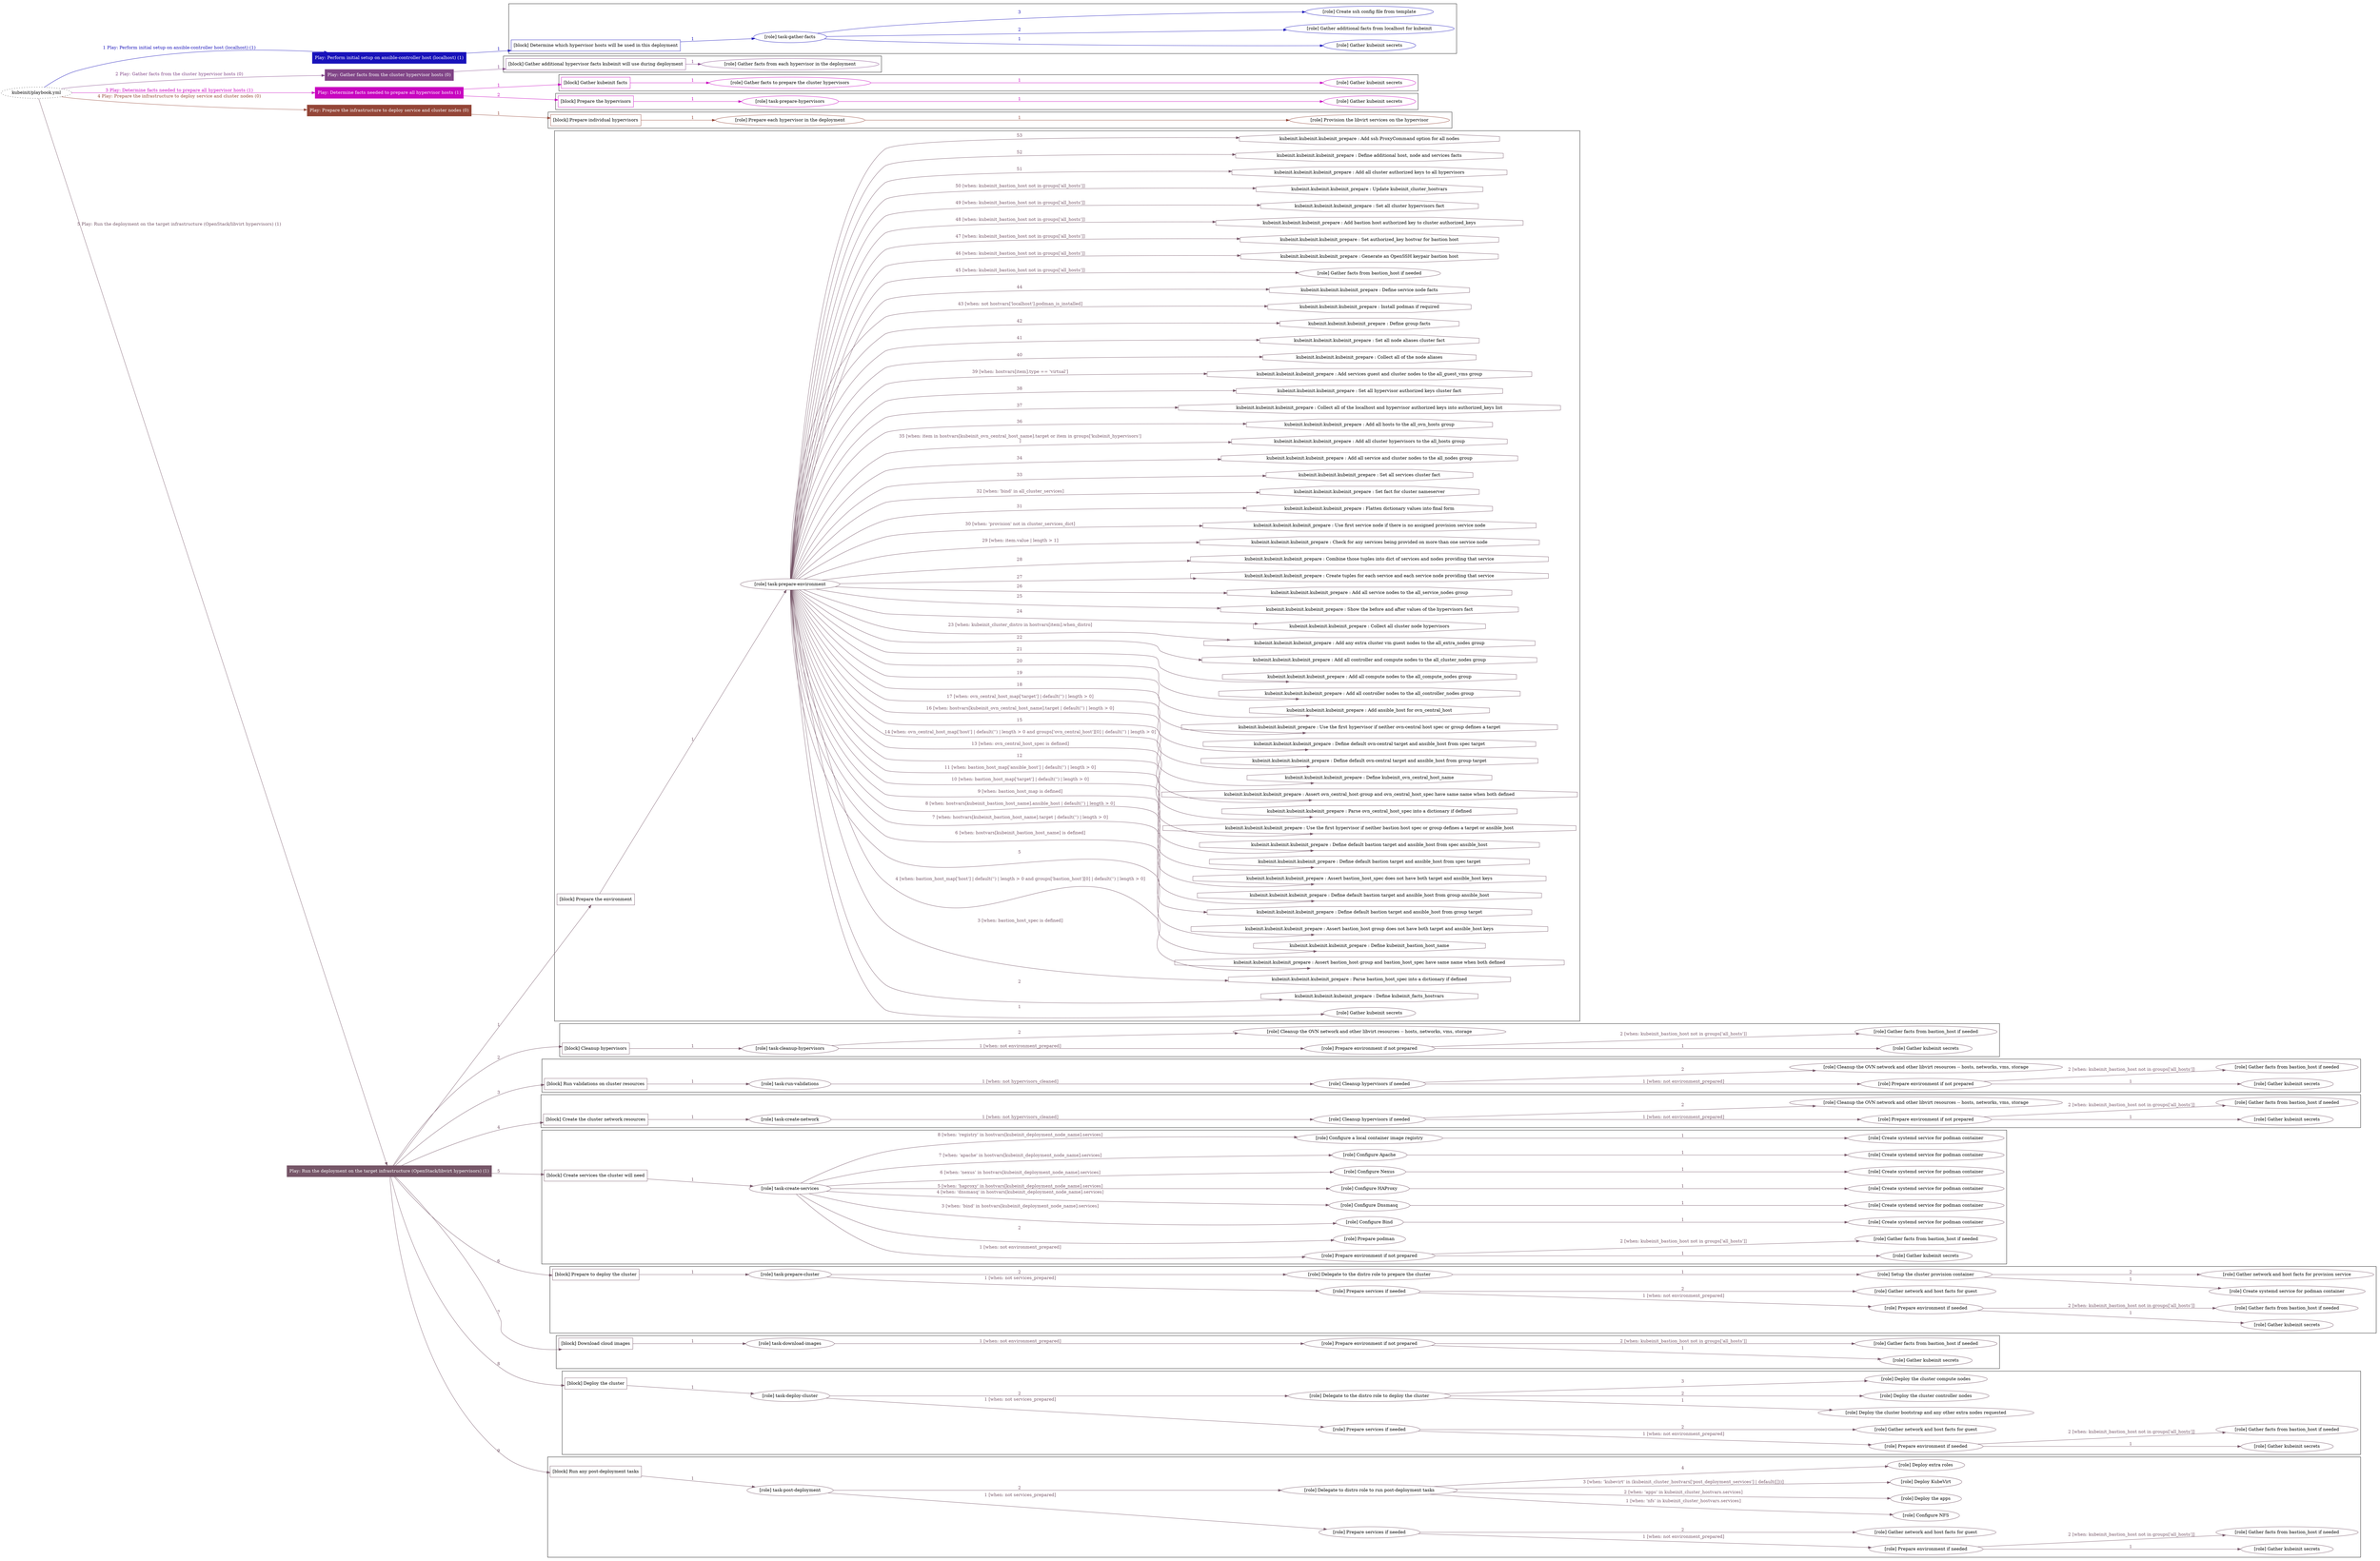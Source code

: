 digraph {
	graph [concentrate=true ordering=in rankdir=LR ratio=fill]
	edge [esep=5 sep=10]
	"kubeinit/playbook.yml" [URL="/home/runner/work/kubeinit/kubeinit/kubeinit/playbook.yml" id=playbook_44caeea4 style=dotted]
	"kubeinit/playbook.yml" -> play_f096051c [label="1 Play: Perform initial setup on ansible-controller host (localhost) (1)" color="#1812ba" fontcolor="#1812ba" id=edge_play_f096051c labeltooltip="1 Play: Perform initial setup on ansible-controller host (localhost) (1)" tooltip="1 Play: Perform initial setup on ansible-controller host (localhost) (1)"]
	subgraph "Play: Perform initial setup on ansible-controller host (localhost) (1)" {
		play_f096051c [label="Play: Perform initial setup on ansible-controller host (localhost) (1)" URL="/home/runner/work/kubeinit/kubeinit/kubeinit/playbook.yml" color="#1812ba" fontcolor="#ffffff" id=play_f096051c shape=box style=filled tooltip=localhost]
		play_f096051c -> block_433b6a5d [label=1 color="#1812ba" fontcolor="#1812ba" id=edge_block_433b6a5d labeltooltip=1 tooltip=1]
		subgraph cluster_block_433b6a5d {
			block_433b6a5d [label="[block] Determine which hypervisor hosts will be used in this deployment" URL="/home/runner/work/kubeinit/kubeinit/kubeinit/playbook.yml" color="#1812ba" id=block_433b6a5d labeltooltip="Determine which hypervisor hosts will be used in this deployment" shape=box tooltip="Determine which hypervisor hosts will be used in this deployment"]
			block_433b6a5d -> role_ae3f3d98 [label="1 " color="#1812ba" fontcolor="#1812ba" id=edge_role_ae3f3d98 labeltooltip="1 " tooltip="1 "]
			subgraph "task-gather-facts" {
				role_ae3f3d98 [label="[role] task-gather-facts" URL="/home/runner/work/kubeinit/kubeinit/kubeinit/playbook.yml" color="#1812ba" id=role_ae3f3d98 tooltip="task-gather-facts"]
				role_ae3f3d98 -> role_7befe13b [label="1 " color="#1812ba" fontcolor="#1812ba" id=edge_role_7befe13b labeltooltip="1 " tooltip="1 "]
				subgraph "Gather kubeinit secrets" {
					role_7befe13b [label="[role] Gather kubeinit secrets" URL="/home/runner/.ansible/collections/ansible_collections/kubeinit/kubeinit/roles/kubeinit_prepare/tasks/build_hypervisors_group.yml" color="#1812ba" id=role_7befe13b tooltip="Gather kubeinit secrets"]
				}
				role_ae3f3d98 -> role_fd83cbeb [label="2 " color="#1812ba" fontcolor="#1812ba" id=edge_role_fd83cbeb labeltooltip="2 " tooltip="2 "]
				subgraph "Gather additional facts from localhost for kubeinit" {
					role_fd83cbeb [label="[role] Gather additional facts from localhost for kubeinit" URL="/home/runner/.ansible/collections/ansible_collections/kubeinit/kubeinit/roles/kubeinit_prepare/tasks/build_hypervisors_group.yml" color="#1812ba" id=role_fd83cbeb tooltip="Gather additional facts from localhost for kubeinit"]
				}
				role_ae3f3d98 -> role_d6165f9b [label="3 " color="#1812ba" fontcolor="#1812ba" id=edge_role_d6165f9b labeltooltip="3 " tooltip="3 "]
				subgraph "Create ssh config file from template" {
					role_d6165f9b [label="[role] Create ssh config file from template" URL="/home/runner/.ansible/collections/ansible_collections/kubeinit/kubeinit/roles/kubeinit_prepare/tasks/build_hypervisors_group.yml" color="#1812ba" id=role_d6165f9b tooltip="Create ssh config file from template"]
				}
			}
		}
	}
	"kubeinit/playbook.yml" -> play_5a7f89c3 [label="2 Play: Gather facts from the cluster hypervisor hosts (0)" color="#814587" fontcolor="#814587" id=edge_play_5a7f89c3 labeltooltip="2 Play: Gather facts from the cluster hypervisor hosts (0)" tooltip="2 Play: Gather facts from the cluster hypervisor hosts (0)"]
	subgraph "Play: Gather facts from the cluster hypervisor hosts (0)" {
		play_5a7f89c3 [label="Play: Gather facts from the cluster hypervisor hosts (0)" URL="/home/runner/work/kubeinit/kubeinit/kubeinit/playbook.yml" color="#814587" fontcolor="#ffffff" id=play_5a7f89c3 shape=box style=filled tooltip="Play: Gather facts from the cluster hypervisor hosts (0)"]
		play_5a7f89c3 -> block_c18efc8a [label=1 color="#814587" fontcolor="#814587" id=edge_block_c18efc8a labeltooltip=1 tooltip=1]
		subgraph cluster_block_c18efc8a {
			block_c18efc8a [label="[block] Gather additional hypervisor facts kubeinit will use during deployment" URL="/home/runner/work/kubeinit/kubeinit/kubeinit/playbook.yml" color="#814587" id=block_c18efc8a labeltooltip="Gather additional hypervisor facts kubeinit will use during deployment" shape=box tooltip="Gather additional hypervisor facts kubeinit will use during deployment"]
			block_c18efc8a -> role_99e4519a [label="1 " color="#814587" fontcolor="#814587" id=edge_role_99e4519a labeltooltip="1 " tooltip="1 "]
			subgraph "Gather facts from each hypervisor in the deployment" {
				role_99e4519a [label="[role] Gather facts from each hypervisor in the deployment" URL="/home/runner/work/kubeinit/kubeinit/kubeinit/playbook.yml" color="#814587" id=role_99e4519a tooltip="Gather facts from each hypervisor in the deployment"]
			}
		}
	}
	"kubeinit/playbook.yml" -> play_2d8c43ed [label="3 Play: Determine facts needed to prepare all hypervisor hosts (1)" color="#c804c0" fontcolor="#c804c0" id=edge_play_2d8c43ed labeltooltip="3 Play: Determine facts needed to prepare all hypervisor hosts (1)" tooltip="3 Play: Determine facts needed to prepare all hypervisor hosts (1)"]
	subgraph "Play: Determine facts needed to prepare all hypervisor hosts (1)" {
		play_2d8c43ed [label="Play: Determine facts needed to prepare all hypervisor hosts (1)" URL="/home/runner/work/kubeinit/kubeinit/kubeinit/playbook.yml" color="#c804c0" fontcolor="#ffffff" id=play_2d8c43ed shape=box style=filled tooltip=localhost]
		play_2d8c43ed -> block_1ef339a6 [label=1 color="#c804c0" fontcolor="#c804c0" id=edge_block_1ef339a6 labeltooltip=1 tooltip=1]
		subgraph cluster_block_1ef339a6 {
			block_1ef339a6 [label="[block] Gather kubeinit facts" URL="/home/runner/work/kubeinit/kubeinit/kubeinit/playbook.yml" color="#c804c0" id=block_1ef339a6 labeltooltip="Gather kubeinit facts" shape=box tooltip="Gather kubeinit facts"]
			block_1ef339a6 -> role_06c2e4bf [label="1 " color="#c804c0" fontcolor="#c804c0" id=edge_role_06c2e4bf labeltooltip="1 " tooltip="1 "]
			subgraph "Gather facts to prepare the cluster hypervisors" {
				role_06c2e4bf [label="[role] Gather facts to prepare the cluster hypervisors" URL="/home/runner/work/kubeinit/kubeinit/kubeinit/playbook.yml" color="#c804c0" id=role_06c2e4bf tooltip="Gather facts to prepare the cluster hypervisors"]
				role_06c2e4bf -> role_6b3c6589 [label="1 " color="#c804c0" fontcolor="#c804c0" id=edge_role_6b3c6589 labeltooltip="1 " tooltip="1 "]
				subgraph "Gather kubeinit secrets" {
					role_6b3c6589 [label="[role] Gather kubeinit secrets" URL="/home/runner/.ansible/collections/ansible_collections/kubeinit/kubeinit/roles/kubeinit_prepare/tasks/gather_kubeinit_facts.yml" color="#c804c0" id=role_6b3c6589 tooltip="Gather kubeinit secrets"]
				}
			}
		}
		play_2d8c43ed -> block_dc1dc10c [label=2 color="#c804c0" fontcolor="#c804c0" id=edge_block_dc1dc10c labeltooltip=2 tooltip=2]
		subgraph cluster_block_dc1dc10c {
			block_dc1dc10c [label="[block] Prepare the hypervisors" URL="/home/runner/work/kubeinit/kubeinit/kubeinit/playbook.yml" color="#c804c0" id=block_dc1dc10c labeltooltip="Prepare the hypervisors" shape=box tooltip="Prepare the hypervisors"]
			block_dc1dc10c -> role_43ceef29 [label="1 " color="#c804c0" fontcolor="#c804c0" id=edge_role_43ceef29 labeltooltip="1 " tooltip="1 "]
			subgraph "task-prepare-hypervisors" {
				role_43ceef29 [label="[role] task-prepare-hypervisors" URL="/home/runner/work/kubeinit/kubeinit/kubeinit/playbook.yml" color="#c804c0" id=role_43ceef29 tooltip="task-prepare-hypervisors"]
				role_43ceef29 -> role_19313684 [label="1 " color="#c804c0" fontcolor="#c804c0" id=edge_role_19313684 labeltooltip="1 " tooltip="1 "]
				subgraph "Gather kubeinit secrets" {
					role_19313684 [label="[role] Gather kubeinit secrets" URL="/home/runner/.ansible/collections/ansible_collections/kubeinit/kubeinit/roles/kubeinit_prepare/tasks/gather_kubeinit_facts.yml" color="#c804c0" id=role_19313684 tooltip="Gather kubeinit secrets"]
				}
			}
		}
	}
	"kubeinit/playbook.yml" -> play_ac4c8bc4 [label="4 Play: Prepare the infrastructure to deploy service and cluster nodes (0)" color="#944638" fontcolor="#944638" id=edge_play_ac4c8bc4 labeltooltip="4 Play: Prepare the infrastructure to deploy service and cluster nodes (0)" tooltip="4 Play: Prepare the infrastructure to deploy service and cluster nodes (0)"]
	subgraph "Play: Prepare the infrastructure to deploy service and cluster nodes (0)" {
		play_ac4c8bc4 [label="Play: Prepare the infrastructure to deploy service and cluster nodes (0)" URL="/home/runner/work/kubeinit/kubeinit/kubeinit/playbook.yml" color="#944638" fontcolor="#ffffff" id=play_ac4c8bc4 shape=box style=filled tooltip="Play: Prepare the infrastructure to deploy service and cluster nodes (0)"]
		play_ac4c8bc4 -> block_402789e1 [label=1 color="#944638" fontcolor="#944638" id=edge_block_402789e1 labeltooltip=1 tooltip=1]
		subgraph cluster_block_402789e1 {
			block_402789e1 [label="[block] Prepare individual hypervisors" URL="/home/runner/work/kubeinit/kubeinit/kubeinit/playbook.yml" color="#944638" id=block_402789e1 labeltooltip="Prepare individual hypervisors" shape=box tooltip="Prepare individual hypervisors"]
			block_402789e1 -> role_e3d3c04a [label="1 " color="#944638" fontcolor="#944638" id=edge_role_e3d3c04a labeltooltip="1 " tooltip="1 "]
			subgraph "Prepare each hypervisor in the deployment" {
				role_e3d3c04a [label="[role] Prepare each hypervisor in the deployment" URL="/home/runner/work/kubeinit/kubeinit/kubeinit/playbook.yml" color="#944638" id=role_e3d3c04a tooltip="Prepare each hypervisor in the deployment"]
				role_e3d3c04a -> role_d49e67ba [label="1 " color="#944638" fontcolor="#944638" id=edge_role_d49e67ba labeltooltip="1 " tooltip="1 "]
				subgraph "Provision the libvirt services on the hypervisor" {
					role_d49e67ba [label="[role] Provision the libvirt services on the hypervisor" URL="/home/runner/.ansible/collections/ansible_collections/kubeinit/kubeinit/roles/kubeinit_prepare/tasks/prepare_hypervisor.yml" color="#944638" id=role_d49e67ba tooltip="Provision the libvirt services on the hypervisor"]
				}
			}
		}
	}
	"kubeinit/playbook.yml" -> play_e7c0cec0 [label="5 Play: Run the deployment on the target infrastructure (OpenStack/libvirt hypervisors) (1)" color="#765668" fontcolor="#765668" id=edge_play_e7c0cec0 labeltooltip="5 Play: Run the deployment on the target infrastructure (OpenStack/libvirt hypervisors) (1)" tooltip="5 Play: Run the deployment on the target infrastructure (OpenStack/libvirt hypervisors) (1)"]
	subgraph "Play: Run the deployment on the target infrastructure (OpenStack/libvirt hypervisors) (1)" {
		play_e7c0cec0 [label="Play: Run the deployment on the target infrastructure (OpenStack/libvirt hypervisors) (1)" URL="/home/runner/work/kubeinit/kubeinit/kubeinit/playbook.yml" color="#765668" fontcolor="#ffffff" id=play_e7c0cec0 shape=box style=filled tooltip=localhost]
		play_e7c0cec0 -> block_224184e2 [label=1 color="#765668" fontcolor="#765668" id=edge_block_224184e2 labeltooltip=1 tooltip=1]
		subgraph cluster_block_224184e2 {
			block_224184e2 [label="[block] Prepare the environment" URL="/home/runner/work/kubeinit/kubeinit/kubeinit/playbook.yml" color="#765668" id=block_224184e2 labeltooltip="Prepare the environment" shape=box tooltip="Prepare the environment"]
			block_224184e2 -> role_56466c36 [label="1 " color="#765668" fontcolor="#765668" id=edge_role_56466c36 labeltooltip="1 " tooltip="1 "]
			subgraph "task-prepare-environment" {
				role_56466c36 [label="[role] task-prepare-environment" URL="/home/runner/work/kubeinit/kubeinit/kubeinit/playbook.yml" color="#765668" id=role_56466c36 tooltip="task-prepare-environment"]
				role_56466c36 -> role_f26adafe [label="1 " color="#765668" fontcolor="#765668" id=edge_role_f26adafe labeltooltip="1 " tooltip="1 "]
				subgraph "Gather kubeinit secrets" {
					role_f26adafe [label="[role] Gather kubeinit secrets" URL="/home/runner/.ansible/collections/ansible_collections/kubeinit/kubeinit/roles/kubeinit_prepare/tasks/gather_kubeinit_facts.yml" color="#765668" id=role_f26adafe tooltip="Gather kubeinit secrets"]
				}
				task_075b5370 [label="kubeinit.kubeinit.kubeinit_prepare : Define kubeinit_facts_hostvars" URL="/home/runner/.ansible/collections/ansible_collections/kubeinit/kubeinit/roles/kubeinit_prepare/tasks/main.yml" color="#765668" id=task_075b5370 shape=octagon tooltip="kubeinit.kubeinit.kubeinit_prepare : Define kubeinit_facts_hostvars"]
				role_56466c36 -> task_075b5370 [label="2 " color="#765668" fontcolor="#765668" id=edge_task_075b5370 labeltooltip="2 " tooltip="2 "]
				task_ef8bb2f9 [label="kubeinit.kubeinit.kubeinit_prepare : Parse bastion_host_spec into a dictionary if defined" URL="/home/runner/.ansible/collections/ansible_collections/kubeinit/kubeinit/roles/kubeinit_prepare/tasks/main.yml" color="#765668" id=task_ef8bb2f9 shape=octagon tooltip="kubeinit.kubeinit.kubeinit_prepare : Parse bastion_host_spec into a dictionary if defined"]
				role_56466c36 -> task_ef8bb2f9 [label="3 [when: bastion_host_spec is defined]" color="#765668" fontcolor="#765668" id=edge_task_ef8bb2f9 labeltooltip="3 [when: bastion_host_spec is defined]" tooltip="3 [when: bastion_host_spec is defined]"]
				task_9495f3a9 [label="kubeinit.kubeinit.kubeinit_prepare : Assert bastion_host group and bastion_host_spec have same name when both defined" URL="/home/runner/.ansible/collections/ansible_collections/kubeinit/kubeinit/roles/kubeinit_prepare/tasks/main.yml" color="#765668" id=task_9495f3a9 shape=octagon tooltip="kubeinit.kubeinit.kubeinit_prepare : Assert bastion_host group and bastion_host_spec have same name when both defined"]
				role_56466c36 -> task_9495f3a9 [label="4 [when: bastion_host_map['host'] | default('') | length > 0 and groups['bastion_host'][0] | default('') | length > 0]" color="#765668" fontcolor="#765668" id=edge_task_9495f3a9 labeltooltip="4 [when: bastion_host_map['host'] | default('') | length > 0 and groups['bastion_host'][0] | default('') | length > 0]" tooltip="4 [when: bastion_host_map['host'] | default('') | length > 0 and groups['bastion_host'][0] | default('') | length > 0]"]
				task_d8326168 [label="kubeinit.kubeinit.kubeinit_prepare : Define kubeinit_bastion_host_name" URL="/home/runner/.ansible/collections/ansible_collections/kubeinit/kubeinit/roles/kubeinit_prepare/tasks/main.yml" color="#765668" id=task_d8326168 shape=octagon tooltip="kubeinit.kubeinit.kubeinit_prepare : Define kubeinit_bastion_host_name"]
				role_56466c36 -> task_d8326168 [label="5 " color="#765668" fontcolor="#765668" id=edge_task_d8326168 labeltooltip="5 " tooltip="5 "]
				task_f4f0292d [label="kubeinit.kubeinit.kubeinit_prepare : Assert bastion_host group does not have both target and ansible_host keys" URL="/home/runner/.ansible/collections/ansible_collections/kubeinit/kubeinit/roles/kubeinit_prepare/tasks/main.yml" color="#765668" id=task_f4f0292d shape=octagon tooltip="kubeinit.kubeinit.kubeinit_prepare : Assert bastion_host group does not have both target and ansible_host keys"]
				role_56466c36 -> task_f4f0292d [label="6 [when: hostvars[kubeinit_bastion_host_name] is defined]" color="#765668" fontcolor="#765668" id=edge_task_f4f0292d labeltooltip="6 [when: hostvars[kubeinit_bastion_host_name] is defined]" tooltip="6 [when: hostvars[kubeinit_bastion_host_name] is defined]"]
				task_d00e867f [label="kubeinit.kubeinit.kubeinit_prepare : Define default bastion target and ansible_host from group target" URL="/home/runner/.ansible/collections/ansible_collections/kubeinit/kubeinit/roles/kubeinit_prepare/tasks/main.yml" color="#765668" id=task_d00e867f shape=octagon tooltip="kubeinit.kubeinit.kubeinit_prepare : Define default bastion target and ansible_host from group target"]
				role_56466c36 -> task_d00e867f [label="7 [when: hostvars[kubeinit_bastion_host_name].target | default('') | length > 0]" color="#765668" fontcolor="#765668" id=edge_task_d00e867f labeltooltip="7 [when: hostvars[kubeinit_bastion_host_name].target | default('') | length > 0]" tooltip="7 [when: hostvars[kubeinit_bastion_host_name].target | default('') | length > 0]"]
				task_a12cb33b [label="kubeinit.kubeinit.kubeinit_prepare : Define default bastion target and ansible_host from group ansible_host" URL="/home/runner/.ansible/collections/ansible_collections/kubeinit/kubeinit/roles/kubeinit_prepare/tasks/main.yml" color="#765668" id=task_a12cb33b shape=octagon tooltip="kubeinit.kubeinit.kubeinit_prepare : Define default bastion target and ansible_host from group ansible_host"]
				role_56466c36 -> task_a12cb33b [label="8 [when: hostvars[kubeinit_bastion_host_name].ansible_host | default('') | length > 0]" color="#765668" fontcolor="#765668" id=edge_task_a12cb33b labeltooltip="8 [when: hostvars[kubeinit_bastion_host_name].ansible_host | default('') | length > 0]" tooltip="8 [when: hostvars[kubeinit_bastion_host_name].ansible_host | default('') | length > 0]"]
				task_45ad922c [label="kubeinit.kubeinit.kubeinit_prepare : Assert bastion_host_spec does not have both target and ansible_host keys" URL="/home/runner/.ansible/collections/ansible_collections/kubeinit/kubeinit/roles/kubeinit_prepare/tasks/main.yml" color="#765668" id=task_45ad922c shape=octagon tooltip="kubeinit.kubeinit.kubeinit_prepare : Assert bastion_host_spec does not have both target and ansible_host keys"]
				role_56466c36 -> task_45ad922c [label="9 [when: bastion_host_map is defined]" color="#765668" fontcolor="#765668" id=edge_task_45ad922c labeltooltip="9 [when: bastion_host_map is defined]" tooltip="9 [when: bastion_host_map is defined]"]
				task_ecdd847a [label="kubeinit.kubeinit.kubeinit_prepare : Define default bastion target and ansible_host from spec target" URL="/home/runner/.ansible/collections/ansible_collections/kubeinit/kubeinit/roles/kubeinit_prepare/tasks/main.yml" color="#765668" id=task_ecdd847a shape=octagon tooltip="kubeinit.kubeinit.kubeinit_prepare : Define default bastion target and ansible_host from spec target"]
				role_56466c36 -> task_ecdd847a [label="10 [when: bastion_host_map['target'] | default('') | length > 0]" color="#765668" fontcolor="#765668" id=edge_task_ecdd847a labeltooltip="10 [when: bastion_host_map['target'] | default('') | length > 0]" tooltip="10 [when: bastion_host_map['target'] | default('') | length > 0]"]
				task_4e0936e9 [label="kubeinit.kubeinit.kubeinit_prepare : Define default bastion target and ansible_host from spec ansible_host" URL="/home/runner/.ansible/collections/ansible_collections/kubeinit/kubeinit/roles/kubeinit_prepare/tasks/main.yml" color="#765668" id=task_4e0936e9 shape=octagon tooltip="kubeinit.kubeinit.kubeinit_prepare : Define default bastion target and ansible_host from spec ansible_host"]
				role_56466c36 -> task_4e0936e9 [label="11 [when: bastion_host_map['ansible_host'] | default('') | length > 0]" color="#765668" fontcolor="#765668" id=edge_task_4e0936e9 labeltooltip="11 [when: bastion_host_map['ansible_host'] | default('') | length > 0]" tooltip="11 [when: bastion_host_map['ansible_host'] | default('') | length > 0]"]
				task_92739697 [label="kubeinit.kubeinit.kubeinit_prepare : Use the first hypervisor if neither bastion host spec or group defines a target or ansible_host" URL="/home/runner/.ansible/collections/ansible_collections/kubeinit/kubeinit/roles/kubeinit_prepare/tasks/main.yml" color="#765668" id=task_92739697 shape=octagon tooltip="kubeinit.kubeinit.kubeinit_prepare : Use the first hypervisor if neither bastion host spec or group defines a target or ansible_host"]
				role_56466c36 -> task_92739697 [label="12 " color="#765668" fontcolor="#765668" id=edge_task_92739697 labeltooltip="12 " tooltip="12 "]
				task_978d77db [label="kubeinit.kubeinit.kubeinit_prepare : Parse ovn_central_host_spec into a dictionary if defined" URL="/home/runner/.ansible/collections/ansible_collections/kubeinit/kubeinit/roles/kubeinit_prepare/tasks/main.yml" color="#765668" id=task_978d77db shape=octagon tooltip="kubeinit.kubeinit.kubeinit_prepare : Parse ovn_central_host_spec into a dictionary if defined"]
				role_56466c36 -> task_978d77db [label="13 [when: ovn_central_host_spec is defined]" color="#765668" fontcolor="#765668" id=edge_task_978d77db labeltooltip="13 [when: ovn_central_host_spec is defined]" tooltip="13 [when: ovn_central_host_spec is defined]"]
				task_4b137cf2 [label="kubeinit.kubeinit.kubeinit_prepare : Assert ovn_central_host group and ovn_central_host_spec have same name when both defined" URL="/home/runner/.ansible/collections/ansible_collections/kubeinit/kubeinit/roles/kubeinit_prepare/tasks/main.yml" color="#765668" id=task_4b137cf2 shape=octagon tooltip="kubeinit.kubeinit.kubeinit_prepare : Assert ovn_central_host group and ovn_central_host_spec have same name when both defined"]
				role_56466c36 -> task_4b137cf2 [label="14 [when: ovn_central_host_map['host'] | default('') | length > 0 and groups['ovn_central_host'][0] | default('') | length > 0]" color="#765668" fontcolor="#765668" id=edge_task_4b137cf2 labeltooltip="14 [when: ovn_central_host_map['host'] | default('') | length > 0 and groups['ovn_central_host'][0] | default('') | length > 0]" tooltip="14 [when: ovn_central_host_map['host'] | default('') | length > 0 and groups['ovn_central_host'][0] | default('') | length > 0]"]
				task_423020a6 [label="kubeinit.kubeinit.kubeinit_prepare : Define kubeinit_ovn_central_host_name" URL="/home/runner/.ansible/collections/ansible_collections/kubeinit/kubeinit/roles/kubeinit_prepare/tasks/main.yml" color="#765668" id=task_423020a6 shape=octagon tooltip="kubeinit.kubeinit.kubeinit_prepare : Define kubeinit_ovn_central_host_name"]
				role_56466c36 -> task_423020a6 [label="15 " color="#765668" fontcolor="#765668" id=edge_task_423020a6 labeltooltip="15 " tooltip="15 "]
				task_bc0be6c2 [label="kubeinit.kubeinit.kubeinit_prepare : Define default ovn-central target and ansible_host from group target" URL="/home/runner/.ansible/collections/ansible_collections/kubeinit/kubeinit/roles/kubeinit_prepare/tasks/main.yml" color="#765668" id=task_bc0be6c2 shape=octagon tooltip="kubeinit.kubeinit.kubeinit_prepare : Define default ovn-central target and ansible_host from group target"]
				role_56466c36 -> task_bc0be6c2 [label="16 [when: hostvars[kubeinit_ovn_central_host_name].target | default('') | length > 0]" color="#765668" fontcolor="#765668" id=edge_task_bc0be6c2 labeltooltip="16 [when: hostvars[kubeinit_ovn_central_host_name].target | default('') | length > 0]" tooltip="16 [when: hostvars[kubeinit_ovn_central_host_name].target | default('') | length > 0]"]
				task_f2e1ccbb [label="kubeinit.kubeinit.kubeinit_prepare : Define default ovn-central target and ansible_host from spec target" URL="/home/runner/.ansible/collections/ansible_collections/kubeinit/kubeinit/roles/kubeinit_prepare/tasks/main.yml" color="#765668" id=task_f2e1ccbb shape=octagon tooltip="kubeinit.kubeinit.kubeinit_prepare : Define default ovn-central target and ansible_host from spec target"]
				role_56466c36 -> task_f2e1ccbb [label="17 [when: ovn_central_host_map['target'] | default('') | length > 0]" color="#765668" fontcolor="#765668" id=edge_task_f2e1ccbb labeltooltip="17 [when: ovn_central_host_map['target'] | default('') | length > 0]" tooltip="17 [when: ovn_central_host_map['target'] | default('') | length > 0]"]
				task_862f9b09 [label="kubeinit.kubeinit.kubeinit_prepare : Use the first hypervisor if neither ovn-central host spec or group defines a target" URL="/home/runner/.ansible/collections/ansible_collections/kubeinit/kubeinit/roles/kubeinit_prepare/tasks/main.yml" color="#765668" id=task_862f9b09 shape=octagon tooltip="kubeinit.kubeinit.kubeinit_prepare : Use the first hypervisor if neither ovn-central host spec or group defines a target"]
				role_56466c36 -> task_862f9b09 [label="18 " color="#765668" fontcolor="#765668" id=edge_task_862f9b09 labeltooltip="18 " tooltip="18 "]
				task_588a08f4 [label="kubeinit.kubeinit.kubeinit_prepare : Add ansible_host for ovn_central_host" URL="/home/runner/.ansible/collections/ansible_collections/kubeinit/kubeinit/roles/kubeinit_prepare/tasks/main.yml" color="#765668" id=task_588a08f4 shape=octagon tooltip="kubeinit.kubeinit.kubeinit_prepare : Add ansible_host for ovn_central_host"]
				role_56466c36 -> task_588a08f4 [label="19 " color="#765668" fontcolor="#765668" id=edge_task_588a08f4 labeltooltip="19 " tooltip="19 "]
				task_62782afb [label="kubeinit.kubeinit.kubeinit_prepare : Add all controller nodes to the all_controller_nodes group" URL="/home/runner/.ansible/collections/ansible_collections/kubeinit/kubeinit/roles/kubeinit_prepare/tasks/prepare_groups.yml" color="#765668" id=task_62782afb shape=octagon tooltip="kubeinit.kubeinit.kubeinit_prepare : Add all controller nodes to the all_controller_nodes group"]
				role_56466c36 -> task_62782afb [label="20 " color="#765668" fontcolor="#765668" id=edge_task_62782afb labeltooltip="20 " tooltip="20 "]
				task_2bffe3d8 [label="kubeinit.kubeinit.kubeinit_prepare : Add all compute nodes to the all_compute_nodes group" URL="/home/runner/.ansible/collections/ansible_collections/kubeinit/kubeinit/roles/kubeinit_prepare/tasks/prepare_groups.yml" color="#765668" id=task_2bffe3d8 shape=octagon tooltip="kubeinit.kubeinit.kubeinit_prepare : Add all compute nodes to the all_compute_nodes group"]
				role_56466c36 -> task_2bffe3d8 [label="21 " color="#765668" fontcolor="#765668" id=edge_task_2bffe3d8 labeltooltip="21 " tooltip="21 "]
				task_b0956961 [label="kubeinit.kubeinit.kubeinit_prepare : Add all controller and compute nodes to the all_cluster_nodes group" URL="/home/runner/.ansible/collections/ansible_collections/kubeinit/kubeinit/roles/kubeinit_prepare/tasks/prepare_groups.yml" color="#765668" id=task_b0956961 shape=octagon tooltip="kubeinit.kubeinit.kubeinit_prepare : Add all controller and compute nodes to the all_cluster_nodes group"]
				role_56466c36 -> task_b0956961 [label="22 " color="#765668" fontcolor="#765668" id=edge_task_b0956961 labeltooltip="22 " tooltip="22 "]
				task_9b6a3e26 [label="kubeinit.kubeinit.kubeinit_prepare : Add any extra cluster vm guest nodes to the all_extra_nodes group" URL="/home/runner/.ansible/collections/ansible_collections/kubeinit/kubeinit/roles/kubeinit_prepare/tasks/prepare_groups.yml" color="#765668" id=task_9b6a3e26 shape=octagon tooltip="kubeinit.kubeinit.kubeinit_prepare : Add any extra cluster vm guest nodes to the all_extra_nodes group"]
				role_56466c36 -> task_9b6a3e26 [label="23 [when: kubeinit_cluster_distro in hostvars[item].when_distro]" color="#765668" fontcolor="#765668" id=edge_task_9b6a3e26 labeltooltip="23 [when: kubeinit_cluster_distro in hostvars[item].when_distro]" tooltip="23 [when: kubeinit_cluster_distro in hostvars[item].when_distro]"]
				task_6245e969 [label="kubeinit.kubeinit.kubeinit_prepare : Collect all cluster node hypervisors" URL="/home/runner/.ansible/collections/ansible_collections/kubeinit/kubeinit/roles/kubeinit_prepare/tasks/prepare_groups.yml" color="#765668" id=task_6245e969 shape=octagon tooltip="kubeinit.kubeinit.kubeinit_prepare : Collect all cluster node hypervisors"]
				role_56466c36 -> task_6245e969 [label="24 " color="#765668" fontcolor="#765668" id=edge_task_6245e969 labeltooltip="24 " tooltip="24 "]
				task_c116a08d [label="kubeinit.kubeinit.kubeinit_prepare : Show the before and after values of the hypervisors fact" URL="/home/runner/.ansible/collections/ansible_collections/kubeinit/kubeinit/roles/kubeinit_prepare/tasks/prepare_groups.yml" color="#765668" id=task_c116a08d shape=octagon tooltip="kubeinit.kubeinit.kubeinit_prepare : Show the before and after values of the hypervisors fact"]
				role_56466c36 -> task_c116a08d [label="25 " color="#765668" fontcolor="#765668" id=edge_task_c116a08d labeltooltip="25 " tooltip="25 "]
				task_6ff9c94b [label="kubeinit.kubeinit.kubeinit_prepare : Add all service nodes to the all_service_nodes group" URL="/home/runner/.ansible/collections/ansible_collections/kubeinit/kubeinit/roles/kubeinit_prepare/tasks/prepare_groups.yml" color="#765668" id=task_6ff9c94b shape=octagon tooltip="kubeinit.kubeinit.kubeinit_prepare : Add all service nodes to the all_service_nodes group"]
				role_56466c36 -> task_6ff9c94b [label="26 " color="#765668" fontcolor="#765668" id=edge_task_6ff9c94b labeltooltip="26 " tooltip="26 "]
				task_edfdfbe8 [label="kubeinit.kubeinit.kubeinit_prepare : Create tuples for each service and each service node providing that service" URL="/home/runner/.ansible/collections/ansible_collections/kubeinit/kubeinit/roles/kubeinit_prepare/tasks/prepare_groups.yml" color="#765668" id=task_edfdfbe8 shape=octagon tooltip="kubeinit.kubeinit.kubeinit_prepare : Create tuples for each service and each service node providing that service"]
				role_56466c36 -> task_edfdfbe8 [label="27 " color="#765668" fontcolor="#765668" id=edge_task_edfdfbe8 labeltooltip="27 " tooltip="27 "]
				task_1efda8da [label="kubeinit.kubeinit.kubeinit_prepare : Combine those tuples into dict of services and nodes providing that service" URL="/home/runner/.ansible/collections/ansible_collections/kubeinit/kubeinit/roles/kubeinit_prepare/tasks/prepare_groups.yml" color="#765668" id=task_1efda8da shape=octagon tooltip="kubeinit.kubeinit.kubeinit_prepare : Combine those tuples into dict of services and nodes providing that service"]
				role_56466c36 -> task_1efda8da [label="28 " color="#765668" fontcolor="#765668" id=edge_task_1efda8da labeltooltip="28 " tooltip="28 "]
				task_e4f0b0ae [label="kubeinit.kubeinit.kubeinit_prepare : Check for any services being provided on more than one service node" URL="/home/runner/.ansible/collections/ansible_collections/kubeinit/kubeinit/roles/kubeinit_prepare/tasks/prepare_groups.yml" color="#765668" id=task_e4f0b0ae shape=octagon tooltip="kubeinit.kubeinit.kubeinit_prepare : Check for any services being provided on more than one service node"]
				role_56466c36 -> task_e4f0b0ae [label="29 [when: item.value | length > 1]" color="#765668" fontcolor="#765668" id=edge_task_e4f0b0ae labeltooltip="29 [when: item.value | length > 1]" tooltip="29 [when: item.value | length > 1]"]
				task_2237c55f [label="kubeinit.kubeinit.kubeinit_prepare : Use first service node if there is no assigned provision service node" URL="/home/runner/.ansible/collections/ansible_collections/kubeinit/kubeinit/roles/kubeinit_prepare/tasks/prepare_groups.yml" color="#765668" id=task_2237c55f shape=octagon tooltip="kubeinit.kubeinit.kubeinit_prepare : Use first service node if there is no assigned provision service node"]
				role_56466c36 -> task_2237c55f [label="30 [when: 'provision' not in cluster_services_dict]" color="#765668" fontcolor="#765668" id=edge_task_2237c55f labeltooltip="30 [when: 'provision' not in cluster_services_dict]" tooltip="30 [when: 'provision' not in cluster_services_dict]"]
				task_9516b054 [label="kubeinit.kubeinit.kubeinit_prepare : Flatten dictionary values into final form" URL="/home/runner/.ansible/collections/ansible_collections/kubeinit/kubeinit/roles/kubeinit_prepare/tasks/prepare_groups.yml" color="#765668" id=task_9516b054 shape=octagon tooltip="kubeinit.kubeinit.kubeinit_prepare : Flatten dictionary values into final form"]
				role_56466c36 -> task_9516b054 [label="31 " color="#765668" fontcolor="#765668" id=edge_task_9516b054 labeltooltip="31 " tooltip="31 "]
				task_69b2b1a9 [label="kubeinit.kubeinit.kubeinit_prepare : Set fact for cluster nameserver" URL="/home/runner/.ansible/collections/ansible_collections/kubeinit/kubeinit/roles/kubeinit_prepare/tasks/prepare_groups.yml" color="#765668" id=task_69b2b1a9 shape=octagon tooltip="kubeinit.kubeinit.kubeinit_prepare : Set fact for cluster nameserver"]
				role_56466c36 -> task_69b2b1a9 [label="32 [when: 'bind' in all_cluster_services]" color="#765668" fontcolor="#765668" id=edge_task_69b2b1a9 labeltooltip="32 [when: 'bind' in all_cluster_services]" tooltip="32 [when: 'bind' in all_cluster_services]"]
				task_9b0ef9bd [label="kubeinit.kubeinit.kubeinit_prepare : Set all services cluster fact" URL="/home/runner/.ansible/collections/ansible_collections/kubeinit/kubeinit/roles/kubeinit_prepare/tasks/prepare_groups.yml" color="#765668" id=task_9b0ef9bd shape=octagon tooltip="kubeinit.kubeinit.kubeinit_prepare : Set all services cluster fact"]
				role_56466c36 -> task_9b0ef9bd [label="33 " color="#765668" fontcolor="#765668" id=edge_task_9b0ef9bd labeltooltip="33 " tooltip="33 "]
				task_18984d68 [label="kubeinit.kubeinit.kubeinit_prepare : Add all service and cluster nodes to the all_nodes group" URL="/home/runner/.ansible/collections/ansible_collections/kubeinit/kubeinit/roles/kubeinit_prepare/tasks/prepare_groups.yml" color="#765668" id=task_18984d68 shape=octagon tooltip="kubeinit.kubeinit.kubeinit_prepare : Add all service and cluster nodes to the all_nodes group"]
				role_56466c36 -> task_18984d68 [label="34 " color="#765668" fontcolor="#765668" id=edge_task_18984d68 labeltooltip="34 " tooltip="34 "]
				task_e45e3b72 [label="kubeinit.kubeinit.kubeinit_prepare : Add all cluster hypervisors to the all_hosts group" URL="/home/runner/.ansible/collections/ansible_collections/kubeinit/kubeinit/roles/kubeinit_prepare/tasks/prepare_groups.yml" color="#765668" id=task_e45e3b72 shape=octagon tooltip="kubeinit.kubeinit.kubeinit_prepare : Add all cluster hypervisors to the all_hosts group"]
				role_56466c36 -> task_e45e3b72 [label="35 [when: item in hostvars[kubeinit_ovn_central_host_name].target or item in groups['kubeinit_hypervisors']
]" color="#765668" fontcolor="#765668" id=edge_task_e45e3b72 labeltooltip="35 [when: item in hostvars[kubeinit_ovn_central_host_name].target or item in groups['kubeinit_hypervisors']
]" tooltip="35 [when: item in hostvars[kubeinit_ovn_central_host_name].target or item in groups['kubeinit_hypervisors']
]"]
				task_40374943 [label="kubeinit.kubeinit.kubeinit_prepare : Add all hosts to the all_ovn_hosts group" URL="/home/runner/.ansible/collections/ansible_collections/kubeinit/kubeinit/roles/kubeinit_prepare/tasks/prepare_groups.yml" color="#765668" id=task_40374943 shape=octagon tooltip="kubeinit.kubeinit.kubeinit_prepare : Add all hosts to the all_ovn_hosts group"]
				role_56466c36 -> task_40374943 [label="36 " color="#765668" fontcolor="#765668" id=edge_task_40374943 labeltooltip="36 " tooltip="36 "]
				task_a3a0552e [label="kubeinit.kubeinit.kubeinit_prepare : Collect all of the localhost and hypervisor authorized keys into authorized_keys list" URL="/home/runner/.ansible/collections/ansible_collections/kubeinit/kubeinit/roles/kubeinit_prepare/tasks/prepare_groups.yml" color="#765668" id=task_a3a0552e shape=octagon tooltip="kubeinit.kubeinit.kubeinit_prepare : Collect all of the localhost and hypervisor authorized keys into authorized_keys list"]
				role_56466c36 -> task_a3a0552e [label="37 " color="#765668" fontcolor="#765668" id=edge_task_a3a0552e labeltooltip="37 " tooltip="37 "]
				task_c656dfdd [label="kubeinit.kubeinit.kubeinit_prepare : Set all hypervisor authorized keys cluster fact" URL="/home/runner/.ansible/collections/ansible_collections/kubeinit/kubeinit/roles/kubeinit_prepare/tasks/prepare_groups.yml" color="#765668" id=task_c656dfdd shape=octagon tooltip="kubeinit.kubeinit.kubeinit_prepare : Set all hypervisor authorized keys cluster fact"]
				role_56466c36 -> task_c656dfdd [label="38 " color="#765668" fontcolor="#765668" id=edge_task_c656dfdd labeltooltip="38 " tooltip="38 "]
				task_689fc7c5 [label="kubeinit.kubeinit.kubeinit_prepare : Add services guest and cluster nodes to the all_guest_vms group" URL="/home/runner/.ansible/collections/ansible_collections/kubeinit/kubeinit/roles/kubeinit_prepare/tasks/prepare_groups.yml" color="#765668" id=task_689fc7c5 shape=octagon tooltip="kubeinit.kubeinit.kubeinit_prepare : Add services guest and cluster nodes to the all_guest_vms group"]
				role_56466c36 -> task_689fc7c5 [label="39 [when: hostvars[item].type == 'virtual']" color="#765668" fontcolor="#765668" id=edge_task_689fc7c5 labeltooltip="39 [when: hostvars[item].type == 'virtual']" tooltip="39 [when: hostvars[item].type == 'virtual']"]
				task_d6cb8ae2 [label="kubeinit.kubeinit.kubeinit_prepare : Collect all of the node aliases" URL="/home/runner/.ansible/collections/ansible_collections/kubeinit/kubeinit/roles/kubeinit_prepare/tasks/prepare_groups.yml" color="#765668" id=task_d6cb8ae2 shape=octagon tooltip="kubeinit.kubeinit.kubeinit_prepare : Collect all of the node aliases"]
				role_56466c36 -> task_d6cb8ae2 [label="40 " color="#765668" fontcolor="#765668" id=edge_task_d6cb8ae2 labeltooltip="40 " tooltip="40 "]
				task_6fd7aa48 [label="kubeinit.kubeinit.kubeinit_prepare : Set all node aliases cluster fact" URL="/home/runner/.ansible/collections/ansible_collections/kubeinit/kubeinit/roles/kubeinit_prepare/tasks/prepare_groups.yml" color="#765668" id=task_6fd7aa48 shape=octagon tooltip="kubeinit.kubeinit.kubeinit_prepare : Set all node aliases cluster fact"]
				role_56466c36 -> task_6fd7aa48 [label="41 " color="#765668" fontcolor="#765668" id=edge_task_6fd7aa48 labeltooltip="41 " tooltip="41 "]
				task_ead58715 [label="kubeinit.kubeinit.kubeinit_prepare : Define group facts" URL="/home/runner/.ansible/collections/ansible_collections/kubeinit/kubeinit/roles/kubeinit_prepare/tasks/main.yml" color="#765668" id=task_ead58715 shape=octagon tooltip="kubeinit.kubeinit.kubeinit_prepare : Define group facts"]
				role_56466c36 -> task_ead58715 [label="42 " color="#765668" fontcolor="#765668" id=edge_task_ead58715 labeltooltip="42 " tooltip="42 "]
				task_4f31d7bb [label="kubeinit.kubeinit.kubeinit_prepare : Install podman if required" URL="/home/runner/.ansible/collections/ansible_collections/kubeinit/kubeinit/roles/kubeinit_prepare/tasks/main.yml" color="#765668" id=task_4f31d7bb shape=octagon tooltip="kubeinit.kubeinit.kubeinit_prepare : Install podman if required"]
				role_56466c36 -> task_4f31d7bb [label="43 [when: not hostvars['localhost'].podman_is_installed]" color="#765668" fontcolor="#765668" id=edge_task_4f31d7bb labeltooltip="43 [when: not hostvars['localhost'].podman_is_installed]" tooltip="43 [when: not hostvars['localhost'].podman_is_installed]"]
				task_6954a49a [label="kubeinit.kubeinit.kubeinit_prepare : Define service node facts" URL="/home/runner/.ansible/collections/ansible_collections/kubeinit/kubeinit/roles/kubeinit_prepare/tasks/main.yml" color="#765668" id=task_6954a49a shape=octagon tooltip="kubeinit.kubeinit.kubeinit_prepare : Define service node facts"]
				role_56466c36 -> task_6954a49a [label="44 " color="#765668" fontcolor="#765668" id=edge_task_6954a49a labeltooltip="44 " tooltip="44 "]
				role_56466c36 -> role_d0b8dfeb [label="45 [when: kubeinit_bastion_host not in groups['all_hosts']]" color="#765668" fontcolor="#765668" id=edge_role_d0b8dfeb labeltooltip="45 [when: kubeinit_bastion_host not in groups['all_hosts']]" tooltip="45 [when: kubeinit_bastion_host not in groups['all_hosts']]"]
				subgraph "Gather facts from bastion_host if needed" {
					role_d0b8dfeb [label="[role] Gather facts from bastion_host if needed" URL="/home/runner/.ansible/collections/ansible_collections/kubeinit/kubeinit/roles/kubeinit_prepare/tasks/main.yml" color="#765668" id=role_d0b8dfeb tooltip="Gather facts from bastion_host if needed"]
				}
				task_208c1335 [label="kubeinit.kubeinit.kubeinit_prepare : Generate an OpenSSH keypair bastion host" URL="/home/runner/.ansible/collections/ansible_collections/kubeinit/kubeinit/roles/kubeinit_prepare/tasks/main.yml" color="#765668" id=task_208c1335 shape=octagon tooltip="kubeinit.kubeinit.kubeinit_prepare : Generate an OpenSSH keypair bastion host"]
				role_56466c36 -> task_208c1335 [label="46 [when: kubeinit_bastion_host not in groups['all_hosts']]" color="#765668" fontcolor="#765668" id=edge_task_208c1335 labeltooltip="46 [when: kubeinit_bastion_host not in groups['all_hosts']]" tooltip="46 [when: kubeinit_bastion_host not in groups['all_hosts']]"]
				task_2c2bd5fa [label="kubeinit.kubeinit.kubeinit_prepare : Set authorized_key hostvar for bastion host" URL="/home/runner/.ansible/collections/ansible_collections/kubeinit/kubeinit/roles/kubeinit_prepare/tasks/main.yml" color="#765668" id=task_2c2bd5fa shape=octagon tooltip="kubeinit.kubeinit.kubeinit_prepare : Set authorized_key hostvar for bastion host"]
				role_56466c36 -> task_2c2bd5fa [label="47 [when: kubeinit_bastion_host not in groups['all_hosts']]" color="#765668" fontcolor="#765668" id=edge_task_2c2bd5fa labeltooltip="47 [when: kubeinit_bastion_host not in groups['all_hosts']]" tooltip="47 [when: kubeinit_bastion_host not in groups['all_hosts']]"]
				task_0a501249 [label="kubeinit.kubeinit.kubeinit_prepare : Add bastion host authorized key to cluster authorized_keys" URL="/home/runner/.ansible/collections/ansible_collections/kubeinit/kubeinit/roles/kubeinit_prepare/tasks/main.yml" color="#765668" id=task_0a501249 shape=octagon tooltip="kubeinit.kubeinit.kubeinit_prepare : Add bastion host authorized key to cluster authorized_keys"]
				role_56466c36 -> task_0a501249 [label="48 [when: kubeinit_bastion_host not in groups['all_hosts']]" color="#765668" fontcolor="#765668" id=edge_task_0a501249 labeltooltip="48 [when: kubeinit_bastion_host not in groups['all_hosts']]" tooltip="48 [when: kubeinit_bastion_host not in groups['all_hosts']]"]
				task_e650a8d6 [label="kubeinit.kubeinit.kubeinit_prepare : Set all cluster hypervisors fact" URL="/home/runner/.ansible/collections/ansible_collections/kubeinit/kubeinit/roles/kubeinit_prepare/tasks/main.yml" color="#765668" id=task_e650a8d6 shape=octagon tooltip="kubeinit.kubeinit.kubeinit_prepare : Set all cluster hypervisors fact"]
				role_56466c36 -> task_e650a8d6 [label="49 [when: kubeinit_bastion_host not in groups['all_hosts']]" color="#765668" fontcolor="#765668" id=edge_task_e650a8d6 labeltooltip="49 [when: kubeinit_bastion_host not in groups['all_hosts']]" tooltip="49 [when: kubeinit_bastion_host not in groups['all_hosts']]"]
				task_5f624934 [label="kubeinit.kubeinit.kubeinit_prepare : Update kubeinit_cluster_hostvars" URL="/home/runner/.ansible/collections/ansible_collections/kubeinit/kubeinit/roles/kubeinit_prepare/tasks/main.yml" color="#765668" id=task_5f624934 shape=octagon tooltip="kubeinit.kubeinit.kubeinit_prepare : Update kubeinit_cluster_hostvars"]
				role_56466c36 -> task_5f624934 [label="50 [when: kubeinit_bastion_host not in groups['all_hosts']]" color="#765668" fontcolor="#765668" id=edge_task_5f624934 labeltooltip="50 [when: kubeinit_bastion_host not in groups['all_hosts']]" tooltip="50 [when: kubeinit_bastion_host not in groups['all_hosts']]"]
				task_156f59c9 [label="kubeinit.kubeinit.kubeinit_prepare : Add all cluster authorized keys to all hypervisors" URL="/home/runner/.ansible/collections/ansible_collections/kubeinit/kubeinit/roles/kubeinit_prepare/tasks/main.yml" color="#765668" id=task_156f59c9 shape=octagon tooltip="kubeinit.kubeinit.kubeinit_prepare : Add all cluster authorized keys to all hypervisors"]
				role_56466c36 -> task_156f59c9 [label="51 " color="#765668" fontcolor="#765668" id=edge_task_156f59c9 labeltooltip="51 " tooltip="51 "]
				task_d7edf6e8 [label="kubeinit.kubeinit.kubeinit_prepare : Define additional host, node and services facts" URL="/home/runner/.ansible/collections/ansible_collections/kubeinit/kubeinit/roles/kubeinit_prepare/tasks/main.yml" color="#765668" id=task_d7edf6e8 shape=octagon tooltip="kubeinit.kubeinit.kubeinit_prepare : Define additional host, node and services facts"]
				role_56466c36 -> task_d7edf6e8 [label="52 " color="#765668" fontcolor="#765668" id=edge_task_d7edf6e8 labeltooltip="52 " tooltip="52 "]
				task_491bd6f8 [label="kubeinit.kubeinit.kubeinit_prepare : Add ssh ProxyCommand option for all nodes" URL="/home/runner/.ansible/collections/ansible_collections/kubeinit/kubeinit/roles/kubeinit_prepare/tasks/main.yml" color="#765668" id=task_491bd6f8 shape=octagon tooltip="kubeinit.kubeinit.kubeinit_prepare : Add ssh ProxyCommand option for all nodes"]
				role_56466c36 -> task_491bd6f8 [label="53 " color="#765668" fontcolor="#765668" id=edge_task_491bd6f8 labeltooltip="53 " tooltip="53 "]
			}
		}
		play_e7c0cec0 -> block_38f99782 [label=2 color="#765668" fontcolor="#765668" id=edge_block_38f99782 labeltooltip=2 tooltip=2]
		subgraph cluster_block_38f99782 {
			block_38f99782 [label="[block] Cleanup hypervisors" URL="/home/runner/work/kubeinit/kubeinit/kubeinit/playbook.yml" color="#765668" id=block_38f99782 labeltooltip="Cleanup hypervisors" shape=box tooltip="Cleanup hypervisors"]
			block_38f99782 -> role_f8ed7d45 [label="1 " color="#765668" fontcolor="#765668" id=edge_role_f8ed7d45 labeltooltip="1 " tooltip="1 "]
			subgraph "task-cleanup-hypervisors" {
				role_f8ed7d45 [label="[role] task-cleanup-hypervisors" URL="/home/runner/work/kubeinit/kubeinit/kubeinit/playbook.yml" color="#765668" id=role_f8ed7d45 tooltip="task-cleanup-hypervisors"]
				role_f8ed7d45 -> role_c9a4acfc [label="1 [when: not environment_prepared]" color="#765668" fontcolor="#765668" id=edge_role_c9a4acfc labeltooltip="1 [when: not environment_prepared]" tooltip="1 [when: not environment_prepared]"]
				subgraph "Prepare environment if not prepared" {
					role_c9a4acfc [label="[role] Prepare environment if not prepared" URL="/home/runner/.ansible/collections/ansible_collections/kubeinit/kubeinit/roles/kubeinit_libvirt/tasks/cleanup_hypervisors.yml" color="#765668" id=role_c9a4acfc tooltip="Prepare environment if not prepared"]
					role_c9a4acfc -> role_9bc709d3 [label="1 " color="#765668" fontcolor="#765668" id=edge_role_9bc709d3 labeltooltip="1 " tooltip="1 "]
					subgraph "Gather kubeinit secrets" {
						role_9bc709d3 [label="[role] Gather kubeinit secrets" URL="/home/runner/.ansible/collections/ansible_collections/kubeinit/kubeinit/roles/kubeinit_prepare/tasks/gather_kubeinit_facts.yml" color="#765668" id=role_9bc709d3 tooltip="Gather kubeinit secrets"]
					}
					role_c9a4acfc -> role_1dc21740 [label="2 [when: kubeinit_bastion_host not in groups['all_hosts']]" color="#765668" fontcolor="#765668" id=edge_role_1dc21740 labeltooltip="2 [when: kubeinit_bastion_host not in groups['all_hosts']]" tooltip="2 [when: kubeinit_bastion_host not in groups['all_hosts']]"]
					subgraph "Gather facts from bastion_host if needed" {
						role_1dc21740 [label="[role] Gather facts from bastion_host if needed" URL="/home/runner/.ansible/collections/ansible_collections/kubeinit/kubeinit/roles/kubeinit_prepare/tasks/main.yml" color="#765668" id=role_1dc21740 tooltip="Gather facts from bastion_host if needed"]
					}
				}
				role_f8ed7d45 -> role_8669f613 [label="2 " color="#765668" fontcolor="#765668" id=edge_role_8669f613 labeltooltip="2 " tooltip="2 "]
				subgraph "Cleanup the OVN network and other libvirt resources -- hosts, networks, vms, storage" {
					role_8669f613 [label="[role] Cleanup the OVN network and other libvirt resources -- hosts, networks, vms, storage" URL="/home/runner/.ansible/collections/ansible_collections/kubeinit/kubeinit/roles/kubeinit_libvirt/tasks/cleanup_hypervisors.yml" color="#765668" id=role_8669f613 tooltip="Cleanup the OVN network and other libvirt resources -- hosts, networks, vms, storage"]
				}
			}
		}
		play_e7c0cec0 -> block_83960fdc [label=3 color="#765668" fontcolor="#765668" id=edge_block_83960fdc labeltooltip=3 tooltip=3]
		subgraph cluster_block_83960fdc {
			block_83960fdc [label="[block] Run validations on cluster resources" URL="/home/runner/work/kubeinit/kubeinit/kubeinit/playbook.yml" color="#765668" id=block_83960fdc labeltooltip="Run validations on cluster resources" shape=box tooltip="Run validations on cluster resources"]
			block_83960fdc -> role_bd9e89c4 [label="1 " color="#765668" fontcolor="#765668" id=edge_role_bd9e89c4 labeltooltip="1 " tooltip="1 "]
			subgraph "task-run-validations" {
				role_bd9e89c4 [label="[role] task-run-validations" URL="/home/runner/work/kubeinit/kubeinit/kubeinit/playbook.yml" color="#765668" id=role_bd9e89c4 tooltip="task-run-validations"]
				role_bd9e89c4 -> role_a2f84110 [label="1 [when: not hypervisors_cleaned]" color="#765668" fontcolor="#765668" id=edge_role_a2f84110 labeltooltip="1 [when: not hypervisors_cleaned]" tooltip="1 [when: not hypervisors_cleaned]"]
				subgraph "Cleanup hypervisors if needed" {
					role_a2f84110 [label="[role] Cleanup hypervisors if needed" URL="/home/runner/.ansible/collections/ansible_collections/kubeinit/kubeinit/roles/kubeinit_validations/tasks/main.yml" color="#765668" id=role_a2f84110 tooltip="Cleanup hypervisors if needed"]
					role_a2f84110 -> role_7779cdab [label="1 [when: not environment_prepared]" color="#765668" fontcolor="#765668" id=edge_role_7779cdab labeltooltip="1 [when: not environment_prepared]" tooltip="1 [when: not environment_prepared]"]
					subgraph "Prepare environment if not prepared" {
						role_7779cdab [label="[role] Prepare environment if not prepared" URL="/home/runner/.ansible/collections/ansible_collections/kubeinit/kubeinit/roles/kubeinit_libvirt/tasks/cleanup_hypervisors.yml" color="#765668" id=role_7779cdab tooltip="Prepare environment if not prepared"]
						role_7779cdab -> role_e59ab97a [label="1 " color="#765668" fontcolor="#765668" id=edge_role_e59ab97a labeltooltip="1 " tooltip="1 "]
						subgraph "Gather kubeinit secrets" {
							role_e59ab97a [label="[role] Gather kubeinit secrets" URL="/home/runner/.ansible/collections/ansible_collections/kubeinit/kubeinit/roles/kubeinit_prepare/tasks/gather_kubeinit_facts.yml" color="#765668" id=role_e59ab97a tooltip="Gather kubeinit secrets"]
						}
						role_7779cdab -> role_ea0d098b [label="2 [when: kubeinit_bastion_host not in groups['all_hosts']]" color="#765668" fontcolor="#765668" id=edge_role_ea0d098b labeltooltip="2 [when: kubeinit_bastion_host not in groups['all_hosts']]" tooltip="2 [when: kubeinit_bastion_host not in groups['all_hosts']]"]
						subgraph "Gather facts from bastion_host if needed" {
							role_ea0d098b [label="[role] Gather facts from bastion_host if needed" URL="/home/runner/.ansible/collections/ansible_collections/kubeinit/kubeinit/roles/kubeinit_prepare/tasks/main.yml" color="#765668" id=role_ea0d098b tooltip="Gather facts from bastion_host if needed"]
						}
					}
					role_a2f84110 -> role_bc5154bd [label="2 " color="#765668" fontcolor="#765668" id=edge_role_bc5154bd labeltooltip="2 " tooltip="2 "]
					subgraph "Cleanup the OVN network and other libvirt resources -- hosts, networks, vms, storage" {
						role_bc5154bd [label="[role] Cleanup the OVN network and other libvirt resources -- hosts, networks, vms, storage" URL="/home/runner/.ansible/collections/ansible_collections/kubeinit/kubeinit/roles/kubeinit_libvirt/tasks/cleanup_hypervisors.yml" color="#765668" id=role_bc5154bd tooltip="Cleanup the OVN network and other libvirt resources -- hosts, networks, vms, storage"]
					}
				}
			}
		}
		play_e7c0cec0 -> block_2b721544 [label=4 color="#765668" fontcolor="#765668" id=edge_block_2b721544 labeltooltip=4 tooltip=4]
		subgraph cluster_block_2b721544 {
			block_2b721544 [label="[block] Create the cluster network resources" URL="/home/runner/work/kubeinit/kubeinit/kubeinit/playbook.yml" color="#765668" id=block_2b721544 labeltooltip="Create the cluster network resources" shape=box tooltip="Create the cluster network resources"]
			block_2b721544 -> role_dd948e92 [label="1 " color="#765668" fontcolor="#765668" id=edge_role_dd948e92 labeltooltip="1 " tooltip="1 "]
			subgraph "task-create-network" {
				role_dd948e92 [label="[role] task-create-network" URL="/home/runner/work/kubeinit/kubeinit/kubeinit/playbook.yml" color="#765668" id=role_dd948e92 tooltip="task-create-network"]
				role_dd948e92 -> role_6b58c0c2 [label="1 [when: not hypervisors_cleaned]" color="#765668" fontcolor="#765668" id=edge_role_6b58c0c2 labeltooltip="1 [when: not hypervisors_cleaned]" tooltip="1 [when: not hypervisors_cleaned]"]
				subgraph "Cleanup hypervisors if needed" {
					role_6b58c0c2 [label="[role] Cleanup hypervisors if needed" URL="/home/runner/.ansible/collections/ansible_collections/kubeinit/kubeinit/roles/kubeinit_libvirt/tasks/create_network.yml" color="#765668" id=role_6b58c0c2 tooltip="Cleanup hypervisors if needed"]
					role_6b58c0c2 -> role_a9fcea6e [label="1 [when: not environment_prepared]" color="#765668" fontcolor="#765668" id=edge_role_a9fcea6e labeltooltip="1 [when: not environment_prepared]" tooltip="1 [when: not environment_prepared]"]
					subgraph "Prepare environment if not prepared" {
						role_a9fcea6e [label="[role] Prepare environment if not prepared" URL="/home/runner/.ansible/collections/ansible_collections/kubeinit/kubeinit/roles/kubeinit_libvirt/tasks/cleanup_hypervisors.yml" color="#765668" id=role_a9fcea6e tooltip="Prepare environment if not prepared"]
						role_a9fcea6e -> role_ee4eecb3 [label="1 " color="#765668" fontcolor="#765668" id=edge_role_ee4eecb3 labeltooltip="1 " tooltip="1 "]
						subgraph "Gather kubeinit secrets" {
							role_ee4eecb3 [label="[role] Gather kubeinit secrets" URL="/home/runner/.ansible/collections/ansible_collections/kubeinit/kubeinit/roles/kubeinit_prepare/tasks/gather_kubeinit_facts.yml" color="#765668" id=role_ee4eecb3 tooltip="Gather kubeinit secrets"]
						}
						role_a9fcea6e -> role_03340789 [label="2 [when: kubeinit_bastion_host not in groups['all_hosts']]" color="#765668" fontcolor="#765668" id=edge_role_03340789 labeltooltip="2 [when: kubeinit_bastion_host not in groups['all_hosts']]" tooltip="2 [when: kubeinit_bastion_host not in groups['all_hosts']]"]
						subgraph "Gather facts from bastion_host if needed" {
							role_03340789 [label="[role] Gather facts from bastion_host if needed" URL="/home/runner/.ansible/collections/ansible_collections/kubeinit/kubeinit/roles/kubeinit_prepare/tasks/main.yml" color="#765668" id=role_03340789 tooltip="Gather facts from bastion_host if needed"]
						}
					}
					role_6b58c0c2 -> role_8ed771ee [label="2 " color="#765668" fontcolor="#765668" id=edge_role_8ed771ee labeltooltip="2 " tooltip="2 "]
					subgraph "Cleanup the OVN network and other libvirt resources -- hosts, networks, vms, storage" {
						role_8ed771ee [label="[role] Cleanup the OVN network and other libvirt resources -- hosts, networks, vms, storage" URL="/home/runner/.ansible/collections/ansible_collections/kubeinit/kubeinit/roles/kubeinit_libvirt/tasks/cleanup_hypervisors.yml" color="#765668" id=role_8ed771ee tooltip="Cleanup the OVN network and other libvirt resources -- hosts, networks, vms, storage"]
					}
				}
			}
		}
		play_e7c0cec0 -> block_74b5a858 [label=5 color="#765668" fontcolor="#765668" id=edge_block_74b5a858 labeltooltip=5 tooltip=5]
		subgraph cluster_block_74b5a858 {
			block_74b5a858 [label="[block] Create services the cluster will need" URL="/home/runner/work/kubeinit/kubeinit/kubeinit/playbook.yml" color="#765668" id=block_74b5a858 labeltooltip="Create services the cluster will need" shape=box tooltip="Create services the cluster will need"]
			block_74b5a858 -> role_f5531871 [label="1 " color="#765668" fontcolor="#765668" id=edge_role_f5531871 labeltooltip="1 " tooltip="1 "]
			subgraph "task-create-services" {
				role_f5531871 [label="[role] task-create-services" URL="/home/runner/work/kubeinit/kubeinit/kubeinit/playbook.yml" color="#765668" id=role_f5531871 tooltip="task-create-services"]
				role_f5531871 -> role_fd7e3455 [label="1 [when: not environment_prepared]" color="#765668" fontcolor="#765668" id=edge_role_fd7e3455 labeltooltip="1 [when: not environment_prepared]" tooltip="1 [when: not environment_prepared]"]
				subgraph "Prepare environment if not prepared" {
					role_fd7e3455 [label="[role] Prepare environment if not prepared" URL="/home/runner/.ansible/collections/ansible_collections/kubeinit/kubeinit/roles/kubeinit_services/tasks/main.yml" color="#765668" id=role_fd7e3455 tooltip="Prepare environment if not prepared"]
					role_fd7e3455 -> role_4c57f6b9 [label="1 " color="#765668" fontcolor="#765668" id=edge_role_4c57f6b9 labeltooltip="1 " tooltip="1 "]
					subgraph "Gather kubeinit secrets" {
						role_4c57f6b9 [label="[role] Gather kubeinit secrets" URL="/home/runner/.ansible/collections/ansible_collections/kubeinit/kubeinit/roles/kubeinit_prepare/tasks/gather_kubeinit_facts.yml" color="#765668" id=role_4c57f6b9 tooltip="Gather kubeinit secrets"]
					}
					role_fd7e3455 -> role_da65ff89 [label="2 [when: kubeinit_bastion_host not in groups['all_hosts']]" color="#765668" fontcolor="#765668" id=edge_role_da65ff89 labeltooltip="2 [when: kubeinit_bastion_host not in groups['all_hosts']]" tooltip="2 [when: kubeinit_bastion_host not in groups['all_hosts']]"]
					subgraph "Gather facts from bastion_host if needed" {
						role_da65ff89 [label="[role] Gather facts from bastion_host if needed" URL="/home/runner/.ansible/collections/ansible_collections/kubeinit/kubeinit/roles/kubeinit_prepare/tasks/main.yml" color="#765668" id=role_da65ff89 tooltip="Gather facts from bastion_host if needed"]
					}
				}
				role_f5531871 -> role_36eb98b0 [label="2 " color="#765668" fontcolor="#765668" id=edge_role_36eb98b0 labeltooltip="2 " tooltip="2 "]
				subgraph "Prepare podman" {
					role_36eb98b0 [label="[role] Prepare podman" URL="/home/runner/.ansible/collections/ansible_collections/kubeinit/kubeinit/roles/kubeinit_services/tasks/00_create_service_pod.yml" color="#765668" id=role_36eb98b0 tooltip="Prepare podman"]
				}
				role_f5531871 -> role_336855d1 [label="3 [when: 'bind' in hostvars[kubeinit_deployment_node_name].services]" color="#765668" fontcolor="#765668" id=edge_role_336855d1 labeltooltip="3 [when: 'bind' in hostvars[kubeinit_deployment_node_name].services]" tooltip="3 [when: 'bind' in hostvars[kubeinit_deployment_node_name].services]"]
				subgraph "Configure Bind" {
					role_336855d1 [label="[role] Configure Bind" URL="/home/runner/.ansible/collections/ansible_collections/kubeinit/kubeinit/roles/kubeinit_services/tasks/start_services_containers.yml" color="#765668" id=role_336855d1 tooltip="Configure Bind"]
					role_336855d1 -> role_14a80fe7 [label="1 " color="#765668" fontcolor="#765668" id=edge_role_14a80fe7 labeltooltip="1 " tooltip="1 "]
					subgraph "Create systemd service for podman container" {
						role_14a80fe7 [label="[role] Create systemd service for podman container" URL="/home/runner/.ansible/collections/ansible_collections/kubeinit/kubeinit/roles/kubeinit_bind/tasks/main.yml" color="#765668" id=role_14a80fe7 tooltip="Create systemd service for podman container"]
					}
				}
				role_f5531871 -> role_3efb135a [label="4 [when: 'dnsmasq' in hostvars[kubeinit_deployment_node_name].services]" color="#765668" fontcolor="#765668" id=edge_role_3efb135a labeltooltip="4 [when: 'dnsmasq' in hostvars[kubeinit_deployment_node_name].services]" tooltip="4 [when: 'dnsmasq' in hostvars[kubeinit_deployment_node_name].services]"]
				subgraph "Configure Dnsmasq" {
					role_3efb135a [label="[role] Configure Dnsmasq" URL="/home/runner/.ansible/collections/ansible_collections/kubeinit/kubeinit/roles/kubeinit_services/tasks/start_services_containers.yml" color="#765668" id=role_3efb135a tooltip="Configure Dnsmasq"]
					role_3efb135a -> role_1009afe9 [label="1 " color="#765668" fontcolor="#765668" id=edge_role_1009afe9 labeltooltip="1 " tooltip="1 "]
					subgraph "Create systemd service for podman container" {
						role_1009afe9 [label="[role] Create systemd service for podman container" URL="/home/runner/.ansible/collections/ansible_collections/kubeinit/kubeinit/roles/kubeinit_dnsmasq/tasks/main.yml" color="#765668" id=role_1009afe9 tooltip="Create systemd service for podman container"]
					}
				}
				role_f5531871 -> role_d63029f7 [label="5 [when: 'haproxy' in hostvars[kubeinit_deployment_node_name].services]" color="#765668" fontcolor="#765668" id=edge_role_d63029f7 labeltooltip="5 [when: 'haproxy' in hostvars[kubeinit_deployment_node_name].services]" tooltip="5 [when: 'haproxy' in hostvars[kubeinit_deployment_node_name].services]"]
				subgraph "Configure HAProxy" {
					role_d63029f7 [label="[role] Configure HAProxy" URL="/home/runner/.ansible/collections/ansible_collections/kubeinit/kubeinit/roles/kubeinit_services/tasks/start_services_containers.yml" color="#765668" id=role_d63029f7 tooltip="Configure HAProxy"]
					role_d63029f7 -> role_c22a1e62 [label="1 " color="#765668" fontcolor="#765668" id=edge_role_c22a1e62 labeltooltip="1 " tooltip="1 "]
					subgraph "Create systemd service for podman container" {
						role_c22a1e62 [label="[role] Create systemd service for podman container" URL="/home/runner/.ansible/collections/ansible_collections/kubeinit/kubeinit/roles/kubeinit_haproxy/tasks/main.yml" color="#765668" id=role_c22a1e62 tooltip="Create systemd service for podman container"]
					}
				}
				role_f5531871 -> role_926c1120 [label="6 [when: 'nexus' in hostvars[kubeinit_deployment_node_name].services]" color="#765668" fontcolor="#765668" id=edge_role_926c1120 labeltooltip="6 [when: 'nexus' in hostvars[kubeinit_deployment_node_name].services]" tooltip="6 [when: 'nexus' in hostvars[kubeinit_deployment_node_name].services]"]
				subgraph "Configure Nexus" {
					role_926c1120 [label="[role] Configure Nexus" URL="/home/runner/.ansible/collections/ansible_collections/kubeinit/kubeinit/roles/kubeinit_services/tasks/start_services_containers.yml" color="#765668" id=role_926c1120 tooltip="Configure Nexus"]
					role_926c1120 -> role_3d91f8fc [label="1 " color="#765668" fontcolor="#765668" id=edge_role_3d91f8fc labeltooltip="1 " tooltip="1 "]
					subgraph "Create systemd service for podman container" {
						role_3d91f8fc [label="[role] Create systemd service for podman container" URL="/home/runner/.ansible/collections/ansible_collections/kubeinit/kubeinit/roles/kubeinit_nexus/tasks/main.yml" color="#765668" id=role_3d91f8fc tooltip="Create systemd service for podman container"]
					}
				}
				role_f5531871 -> role_2fdfa233 [label="7 [when: 'apache' in hostvars[kubeinit_deployment_node_name].services]" color="#765668" fontcolor="#765668" id=edge_role_2fdfa233 labeltooltip="7 [when: 'apache' in hostvars[kubeinit_deployment_node_name].services]" tooltip="7 [when: 'apache' in hostvars[kubeinit_deployment_node_name].services]"]
				subgraph "Configure Apache" {
					role_2fdfa233 [label="[role] Configure Apache" URL="/home/runner/.ansible/collections/ansible_collections/kubeinit/kubeinit/roles/kubeinit_services/tasks/start_services_containers.yml" color="#765668" id=role_2fdfa233 tooltip="Configure Apache"]
					role_2fdfa233 -> role_d82367b5 [label="1 " color="#765668" fontcolor="#765668" id=edge_role_d82367b5 labeltooltip="1 " tooltip="1 "]
					subgraph "Create systemd service for podman container" {
						role_d82367b5 [label="[role] Create systemd service for podman container" URL="/home/runner/.ansible/collections/ansible_collections/kubeinit/kubeinit/roles/kubeinit_apache/tasks/main.yml" color="#765668" id=role_d82367b5 tooltip="Create systemd service for podman container"]
					}
				}
				role_f5531871 -> role_d5b21750 [label="8 [when: 'registry' in hostvars[kubeinit_deployment_node_name].services]" color="#765668" fontcolor="#765668" id=edge_role_d5b21750 labeltooltip="8 [when: 'registry' in hostvars[kubeinit_deployment_node_name].services]" tooltip="8 [when: 'registry' in hostvars[kubeinit_deployment_node_name].services]"]
				subgraph "Configure a local container image registry" {
					role_d5b21750 [label="[role] Configure a local container image registry" URL="/home/runner/.ansible/collections/ansible_collections/kubeinit/kubeinit/roles/kubeinit_services/tasks/start_services_containers.yml" color="#765668" id=role_d5b21750 tooltip="Configure a local container image registry"]
					role_d5b21750 -> role_9ab0da74 [label="1 " color="#765668" fontcolor="#765668" id=edge_role_9ab0da74 labeltooltip="1 " tooltip="1 "]
					subgraph "Create systemd service for podman container" {
						role_9ab0da74 [label="[role] Create systemd service for podman container" URL="/home/runner/.ansible/collections/ansible_collections/kubeinit/kubeinit/roles/kubeinit_registry/tasks/main.yml" color="#765668" id=role_9ab0da74 tooltip="Create systemd service for podman container"]
					}
				}
			}
		}
		play_e7c0cec0 -> block_acab054c [label=6 color="#765668" fontcolor="#765668" id=edge_block_acab054c labeltooltip=6 tooltip=6]
		subgraph cluster_block_acab054c {
			block_acab054c [label="[block] Prepare to deploy the cluster" URL="/home/runner/work/kubeinit/kubeinit/kubeinit/playbook.yml" color="#765668" id=block_acab054c labeltooltip="Prepare to deploy the cluster" shape=box tooltip="Prepare to deploy the cluster"]
			block_acab054c -> role_df6e05f3 [label="1 " color="#765668" fontcolor="#765668" id=edge_role_df6e05f3 labeltooltip="1 " tooltip="1 "]
			subgraph "task-prepare-cluster" {
				role_df6e05f3 [label="[role] task-prepare-cluster" URL="/home/runner/work/kubeinit/kubeinit/kubeinit/playbook.yml" color="#765668" id=role_df6e05f3 tooltip="task-prepare-cluster"]
				role_df6e05f3 -> role_cd2618de [label="1 [when: not services_prepared]" color="#765668" fontcolor="#765668" id=edge_role_cd2618de labeltooltip="1 [when: not services_prepared]" tooltip="1 [when: not services_prepared]"]
				subgraph "Prepare services if needed" {
					role_cd2618de [label="[role] Prepare services if needed" URL="/home/runner/.ansible/collections/ansible_collections/kubeinit/kubeinit/roles/kubeinit_prepare/tasks/prepare_cluster.yml" color="#765668" id=role_cd2618de tooltip="Prepare services if needed"]
					role_cd2618de -> role_427b2bef [label="1 [when: not environment_prepared]" color="#765668" fontcolor="#765668" id=edge_role_427b2bef labeltooltip="1 [when: not environment_prepared]" tooltip="1 [when: not environment_prepared]"]
					subgraph "Prepare environment if needed" {
						role_427b2bef [label="[role] Prepare environment if needed" URL="/home/runner/.ansible/collections/ansible_collections/kubeinit/kubeinit/roles/kubeinit_services/tasks/prepare_services.yml" color="#765668" id=role_427b2bef tooltip="Prepare environment if needed"]
						role_427b2bef -> role_c6c75369 [label="1 " color="#765668" fontcolor="#765668" id=edge_role_c6c75369 labeltooltip="1 " tooltip="1 "]
						subgraph "Gather kubeinit secrets" {
							role_c6c75369 [label="[role] Gather kubeinit secrets" URL="/home/runner/.ansible/collections/ansible_collections/kubeinit/kubeinit/roles/kubeinit_prepare/tasks/gather_kubeinit_facts.yml" color="#765668" id=role_c6c75369 tooltip="Gather kubeinit secrets"]
						}
						role_427b2bef -> role_7bd5b861 [label="2 [when: kubeinit_bastion_host not in groups['all_hosts']]" color="#765668" fontcolor="#765668" id=edge_role_7bd5b861 labeltooltip="2 [when: kubeinit_bastion_host not in groups['all_hosts']]" tooltip="2 [when: kubeinit_bastion_host not in groups['all_hosts']]"]
						subgraph "Gather facts from bastion_host if needed" {
							role_7bd5b861 [label="[role] Gather facts from bastion_host if needed" URL="/home/runner/.ansible/collections/ansible_collections/kubeinit/kubeinit/roles/kubeinit_prepare/tasks/main.yml" color="#765668" id=role_7bd5b861 tooltip="Gather facts from bastion_host if needed"]
						}
					}
					role_cd2618de -> role_8b19050a [label="2 " color="#765668" fontcolor="#765668" id=edge_role_8b19050a labeltooltip="2 " tooltip="2 "]
					subgraph "Gather network and host facts for guest" {
						role_8b19050a [label="[role] Gather network and host facts for guest" URL="/home/runner/.ansible/collections/ansible_collections/kubeinit/kubeinit/roles/kubeinit_services/tasks/prepare_services.yml" color="#765668" id=role_8b19050a tooltip="Gather network and host facts for guest"]
					}
				}
				role_df6e05f3 -> role_b2af9cd5 [label="2 " color="#765668" fontcolor="#765668" id=edge_role_b2af9cd5 labeltooltip="2 " tooltip="2 "]
				subgraph "Delegate to the distro role to prepare the cluster" {
					role_b2af9cd5 [label="[role] Delegate to the distro role to prepare the cluster" URL="/home/runner/.ansible/collections/ansible_collections/kubeinit/kubeinit/roles/kubeinit_prepare/tasks/prepare_cluster.yml" color="#765668" id=role_b2af9cd5 tooltip="Delegate to the distro role to prepare the cluster"]
					role_b2af9cd5 -> role_e7c11b7a [label="1 " color="#765668" fontcolor="#765668" id=edge_role_e7c11b7a labeltooltip="1 " tooltip="1 "]
					subgraph "Setup the cluster provision container" {
						role_e7c11b7a [label="[role] Setup the cluster provision container" URL="/home/runner/.ansible/collections/ansible_collections/kubeinit/kubeinit/roles/kubeinit_openshift/tasks/prepare_cluster.yml" color="#765668" id=role_e7c11b7a tooltip="Setup the cluster provision container"]
						role_e7c11b7a -> role_b69cf743 [label="1 " color="#765668" fontcolor="#765668" id=edge_role_b69cf743 labeltooltip="1 " tooltip="1 "]
						subgraph "Create systemd service for podman container" {
							role_b69cf743 [label="[role] Create systemd service for podman container" URL="/home/runner/.ansible/collections/ansible_collections/kubeinit/kubeinit/roles/kubeinit_services/tasks/create_provision_container.yml" color="#765668" id=role_b69cf743 tooltip="Create systemd service for podman container"]
						}
						role_e7c11b7a -> role_bb878073 [label="2 " color="#765668" fontcolor="#765668" id=edge_role_bb878073 labeltooltip="2 " tooltip="2 "]
						subgraph "Gather network and host facts for provision service" {
							role_bb878073 [label="[role] Gather network and host facts for provision service" URL="/home/runner/.ansible/collections/ansible_collections/kubeinit/kubeinit/roles/kubeinit_services/tasks/create_provision_container.yml" color="#765668" id=role_bb878073 tooltip="Gather network and host facts for provision service"]
						}
					}
				}
			}
		}
		play_e7c0cec0 -> block_b1d823bc [label=7 color="#765668" fontcolor="#765668" id=edge_block_b1d823bc labeltooltip=7 tooltip=7]
		subgraph cluster_block_b1d823bc {
			block_b1d823bc [label="[block] Download cloud images" URL="/home/runner/work/kubeinit/kubeinit/kubeinit/playbook.yml" color="#765668" id=block_b1d823bc labeltooltip="Download cloud images" shape=box tooltip="Download cloud images"]
			block_b1d823bc -> role_e983d14c [label="1 " color="#765668" fontcolor="#765668" id=edge_role_e983d14c labeltooltip="1 " tooltip="1 "]
			subgraph "task-download-images" {
				role_e983d14c [label="[role] task-download-images" URL="/home/runner/work/kubeinit/kubeinit/kubeinit/playbook.yml" color="#765668" id=role_e983d14c tooltip="task-download-images"]
				role_e983d14c -> role_f1518527 [label="1 [when: not environment_prepared]" color="#765668" fontcolor="#765668" id=edge_role_f1518527 labeltooltip="1 [when: not environment_prepared]" tooltip="1 [when: not environment_prepared]"]
				subgraph "Prepare environment if not prepared" {
					role_f1518527 [label="[role] Prepare environment if not prepared" URL="/home/runner/.ansible/collections/ansible_collections/kubeinit/kubeinit/roles/kubeinit_libvirt/tasks/download_cloud_images.yml" color="#765668" id=role_f1518527 tooltip="Prepare environment if not prepared"]
					role_f1518527 -> role_a4a7a036 [label="1 " color="#765668" fontcolor="#765668" id=edge_role_a4a7a036 labeltooltip="1 " tooltip="1 "]
					subgraph "Gather kubeinit secrets" {
						role_a4a7a036 [label="[role] Gather kubeinit secrets" URL="/home/runner/.ansible/collections/ansible_collections/kubeinit/kubeinit/roles/kubeinit_prepare/tasks/gather_kubeinit_facts.yml" color="#765668" id=role_a4a7a036 tooltip="Gather kubeinit secrets"]
					}
					role_f1518527 -> role_0296402f [label="2 [when: kubeinit_bastion_host not in groups['all_hosts']]" color="#765668" fontcolor="#765668" id=edge_role_0296402f labeltooltip="2 [when: kubeinit_bastion_host not in groups['all_hosts']]" tooltip="2 [when: kubeinit_bastion_host not in groups['all_hosts']]"]
					subgraph "Gather facts from bastion_host if needed" {
						role_0296402f [label="[role] Gather facts from bastion_host if needed" URL="/home/runner/.ansible/collections/ansible_collections/kubeinit/kubeinit/roles/kubeinit_prepare/tasks/main.yml" color="#765668" id=role_0296402f tooltip="Gather facts from bastion_host if needed"]
					}
				}
			}
		}
		play_e7c0cec0 -> block_5a447263 [label=8 color="#765668" fontcolor="#765668" id=edge_block_5a447263 labeltooltip=8 tooltip=8]
		subgraph cluster_block_5a447263 {
			block_5a447263 [label="[block] Deploy the cluster" URL="/home/runner/work/kubeinit/kubeinit/kubeinit/playbook.yml" color="#765668" id=block_5a447263 labeltooltip="Deploy the cluster" shape=box tooltip="Deploy the cluster"]
			block_5a447263 -> role_1a892b2a [label="1 " color="#765668" fontcolor="#765668" id=edge_role_1a892b2a labeltooltip="1 " tooltip="1 "]
			subgraph "task-deploy-cluster" {
				role_1a892b2a [label="[role] task-deploy-cluster" URL="/home/runner/work/kubeinit/kubeinit/kubeinit/playbook.yml" color="#765668" id=role_1a892b2a tooltip="task-deploy-cluster"]
				role_1a892b2a -> role_285a4350 [label="1 [when: not services_prepared]" color="#765668" fontcolor="#765668" id=edge_role_285a4350 labeltooltip="1 [when: not services_prepared]" tooltip="1 [when: not services_prepared]"]
				subgraph "Prepare services if needed" {
					role_285a4350 [label="[role] Prepare services if needed" URL="/home/runner/.ansible/collections/ansible_collections/kubeinit/kubeinit/roles/kubeinit_prepare/tasks/deploy_cluster.yml" color="#765668" id=role_285a4350 tooltip="Prepare services if needed"]
					role_285a4350 -> role_8932407d [label="1 [when: not environment_prepared]" color="#765668" fontcolor="#765668" id=edge_role_8932407d labeltooltip="1 [when: not environment_prepared]" tooltip="1 [when: not environment_prepared]"]
					subgraph "Prepare environment if needed" {
						role_8932407d [label="[role] Prepare environment if needed" URL="/home/runner/.ansible/collections/ansible_collections/kubeinit/kubeinit/roles/kubeinit_services/tasks/prepare_services.yml" color="#765668" id=role_8932407d tooltip="Prepare environment if needed"]
						role_8932407d -> role_1591081b [label="1 " color="#765668" fontcolor="#765668" id=edge_role_1591081b labeltooltip="1 " tooltip="1 "]
						subgraph "Gather kubeinit secrets" {
							role_1591081b [label="[role] Gather kubeinit secrets" URL="/home/runner/.ansible/collections/ansible_collections/kubeinit/kubeinit/roles/kubeinit_prepare/tasks/gather_kubeinit_facts.yml" color="#765668" id=role_1591081b tooltip="Gather kubeinit secrets"]
						}
						role_8932407d -> role_cc7c7e73 [label="2 [when: kubeinit_bastion_host not in groups['all_hosts']]" color="#765668" fontcolor="#765668" id=edge_role_cc7c7e73 labeltooltip="2 [when: kubeinit_bastion_host not in groups['all_hosts']]" tooltip="2 [when: kubeinit_bastion_host not in groups['all_hosts']]"]
						subgraph "Gather facts from bastion_host if needed" {
							role_cc7c7e73 [label="[role] Gather facts from bastion_host if needed" URL="/home/runner/.ansible/collections/ansible_collections/kubeinit/kubeinit/roles/kubeinit_prepare/tasks/main.yml" color="#765668" id=role_cc7c7e73 tooltip="Gather facts from bastion_host if needed"]
						}
					}
					role_285a4350 -> role_5249974f [label="2 " color="#765668" fontcolor="#765668" id=edge_role_5249974f labeltooltip="2 " tooltip="2 "]
					subgraph "Gather network and host facts for guest" {
						role_5249974f [label="[role] Gather network and host facts for guest" URL="/home/runner/.ansible/collections/ansible_collections/kubeinit/kubeinit/roles/kubeinit_services/tasks/prepare_services.yml" color="#765668" id=role_5249974f tooltip="Gather network and host facts for guest"]
					}
				}
				role_1a892b2a -> role_c3de8921 [label="2 " color="#765668" fontcolor="#765668" id=edge_role_c3de8921 labeltooltip="2 " tooltip="2 "]
				subgraph "Delegate to the distro role to deploy the cluster" {
					role_c3de8921 [label="[role] Delegate to the distro role to deploy the cluster" URL="/home/runner/.ansible/collections/ansible_collections/kubeinit/kubeinit/roles/kubeinit_prepare/tasks/deploy_cluster.yml" color="#765668" id=role_c3de8921 tooltip="Delegate to the distro role to deploy the cluster"]
					role_c3de8921 -> role_a3675a2d [label="1 " color="#765668" fontcolor="#765668" id=edge_role_a3675a2d labeltooltip="1 " tooltip="1 "]
					subgraph "Deploy the cluster bootstrap and any other extra nodes requested" {
						role_a3675a2d [label="[role] Deploy the cluster bootstrap and any other extra nodes requested" URL="/home/runner/.ansible/collections/ansible_collections/kubeinit/kubeinit/roles/kubeinit_openshift/tasks/main.yml" color="#765668" id=role_a3675a2d tooltip="Deploy the cluster bootstrap and any other extra nodes requested"]
					}
					role_c3de8921 -> role_707b7da5 [label="2 " color="#765668" fontcolor="#765668" id=edge_role_707b7da5 labeltooltip="2 " tooltip="2 "]
					subgraph "Deploy the cluster controller nodes" {
						role_707b7da5 [label="[role] Deploy the cluster controller nodes" URL="/home/runner/.ansible/collections/ansible_collections/kubeinit/kubeinit/roles/kubeinit_openshift/tasks/main.yml" color="#765668" id=role_707b7da5 tooltip="Deploy the cluster controller nodes"]
					}
					role_c3de8921 -> role_0599d35b [label="3 " color="#765668" fontcolor="#765668" id=edge_role_0599d35b labeltooltip="3 " tooltip="3 "]
					subgraph "Deploy the cluster compute nodes" {
						role_0599d35b [label="[role] Deploy the cluster compute nodes" URL="/home/runner/.ansible/collections/ansible_collections/kubeinit/kubeinit/roles/kubeinit_openshift/tasks/main.yml" color="#765668" id=role_0599d35b tooltip="Deploy the cluster compute nodes"]
					}
				}
			}
		}
		play_e7c0cec0 -> block_6204468a [label=9 color="#765668" fontcolor="#765668" id=edge_block_6204468a labeltooltip=9 tooltip=9]
		subgraph cluster_block_6204468a {
			block_6204468a [label="[block] Run any post-deployment tasks" URL="/home/runner/work/kubeinit/kubeinit/kubeinit/playbook.yml" color="#765668" id=block_6204468a labeltooltip="Run any post-deployment tasks" shape=box tooltip="Run any post-deployment tasks"]
			block_6204468a -> role_66b84a22 [label="1 " color="#765668" fontcolor="#765668" id=edge_role_66b84a22 labeltooltip="1 " tooltip="1 "]
			subgraph "task-post-deployment" {
				role_66b84a22 [label="[role] task-post-deployment" URL="/home/runner/work/kubeinit/kubeinit/kubeinit/playbook.yml" color="#765668" id=role_66b84a22 tooltip="task-post-deployment"]
				role_66b84a22 -> role_44a89023 [label="1 [when: not services_prepared]" color="#765668" fontcolor="#765668" id=edge_role_44a89023 labeltooltip="1 [when: not services_prepared]" tooltip="1 [when: not services_prepared]"]
				subgraph "Prepare services if needed" {
					role_44a89023 [label="[role] Prepare services if needed" URL="/home/runner/.ansible/collections/ansible_collections/kubeinit/kubeinit/roles/kubeinit_prepare/tasks/post_deployment.yml" color="#765668" id=role_44a89023 tooltip="Prepare services if needed"]
					role_44a89023 -> role_25cd44c2 [label="1 [when: not environment_prepared]" color="#765668" fontcolor="#765668" id=edge_role_25cd44c2 labeltooltip="1 [when: not environment_prepared]" tooltip="1 [when: not environment_prepared]"]
					subgraph "Prepare environment if needed" {
						role_25cd44c2 [label="[role] Prepare environment if needed" URL="/home/runner/.ansible/collections/ansible_collections/kubeinit/kubeinit/roles/kubeinit_services/tasks/prepare_services.yml" color="#765668" id=role_25cd44c2 tooltip="Prepare environment if needed"]
						role_25cd44c2 -> role_373e26a3 [label="1 " color="#765668" fontcolor="#765668" id=edge_role_373e26a3 labeltooltip="1 " tooltip="1 "]
						subgraph "Gather kubeinit secrets" {
							role_373e26a3 [label="[role] Gather kubeinit secrets" URL="/home/runner/.ansible/collections/ansible_collections/kubeinit/kubeinit/roles/kubeinit_prepare/tasks/gather_kubeinit_facts.yml" color="#765668" id=role_373e26a3 tooltip="Gather kubeinit secrets"]
						}
						role_25cd44c2 -> role_0c0c1e39 [label="2 [when: kubeinit_bastion_host not in groups['all_hosts']]" color="#765668" fontcolor="#765668" id=edge_role_0c0c1e39 labeltooltip="2 [when: kubeinit_bastion_host not in groups['all_hosts']]" tooltip="2 [when: kubeinit_bastion_host not in groups['all_hosts']]"]
						subgraph "Gather facts from bastion_host if needed" {
							role_0c0c1e39 [label="[role] Gather facts from bastion_host if needed" URL="/home/runner/.ansible/collections/ansible_collections/kubeinit/kubeinit/roles/kubeinit_prepare/tasks/main.yml" color="#765668" id=role_0c0c1e39 tooltip="Gather facts from bastion_host if needed"]
						}
					}
					role_44a89023 -> role_6869a2fc [label="2 " color="#765668" fontcolor="#765668" id=edge_role_6869a2fc labeltooltip="2 " tooltip="2 "]
					subgraph "Gather network and host facts for guest" {
						role_6869a2fc [label="[role] Gather network and host facts for guest" URL="/home/runner/.ansible/collections/ansible_collections/kubeinit/kubeinit/roles/kubeinit_services/tasks/prepare_services.yml" color="#765668" id=role_6869a2fc tooltip="Gather network and host facts for guest"]
					}
				}
				role_66b84a22 -> role_16905a58 [label="2 " color="#765668" fontcolor="#765668" id=edge_role_16905a58 labeltooltip="2 " tooltip="2 "]
				subgraph "Delegate to distro role to run post-deployment tasks" {
					role_16905a58 [label="[role] Delegate to distro role to run post-deployment tasks" URL="/home/runner/.ansible/collections/ansible_collections/kubeinit/kubeinit/roles/kubeinit_prepare/tasks/post_deployment.yml" color="#765668" id=role_16905a58 tooltip="Delegate to distro role to run post-deployment tasks"]
					role_16905a58 -> role_3017c424 [label="1 [when: 'nfs' in kubeinit_cluster_hostvars.services]" color="#765668" fontcolor="#765668" id=edge_role_3017c424 labeltooltip="1 [when: 'nfs' in kubeinit_cluster_hostvars.services]" tooltip="1 [when: 'nfs' in kubeinit_cluster_hostvars.services]"]
					subgraph "Configure NFS" {
						role_3017c424 [label="[role] Configure NFS" URL="/home/runner/.ansible/collections/ansible_collections/kubeinit/kubeinit/roles/kubeinit_openshift/tasks/post_deployment_tasks.yml" color="#765668" id=role_3017c424 tooltip="Configure NFS"]
					}
					role_16905a58 -> role_0816d106 [label="2 [when: 'apps' in kubeinit_cluster_hostvars.services]" color="#765668" fontcolor="#765668" id=edge_role_0816d106 labeltooltip="2 [when: 'apps' in kubeinit_cluster_hostvars.services]" tooltip="2 [when: 'apps' in kubeinit_cluster_hostvars.services]"]
					subgraph "Deploy the apps" {
						role_0816d106 [label="[role] Deploy the apps" URL="/home/runner/.ansible/collections/ansible_collections/kubeinit/kubeinit/roles/kubeinit_openshift/tasks/post_deployment_tasks.yml" color="#765668" id=role_0816d106 tooltip="Deploy the apps"]
					}
					role_16905a58 -> role_471b202c [label="3 [when: 'kubevirt' in (kubeinit_cluster_hostvars['post_deployment_services'] | default([]))]" color="#765668" fontcolor="#765668" id=edge_role_471b202c labeltooltip="3 [when: 'kubevirt' in (kubeinit_cluster_hostvars['post_deployment_services'] | default([]))]" tooltip="3 [when: 'kubevirt' in (kubeinit_cluster_hostvars['post_deployment_services'] | default([]))]"]
					subgraph "Deploy KubeVirt" {
						role_471b202c [label="[role] Deploy KubeVirt" URL="/home/runner/.ansible/collections/ansible_collections/kubeinit/kubeinit/roles/kubeinit_openshift/tasks/post_deployment_tasks.yml" color="#765668" id=role_471b202c tooltip="Deploy KubeVirt"]
					}
					role_16905a58 -> role_b6a5727f [label="4 " color="#765668" fontcolor="#765668" id=edge_role_b6a5727f labeltooltip="4 " tooltip="4 "]
					subgraph "Deploy extra roles" {
						role_b6a5727f [label="[role] Deploy extra roles" URL="/home/runner/.ansible/collections/ansible_collections/kubeinit/kubeinit/roles/kubeinit_openshift/tasks/post_deployment_tasks.yml" color="#765668" id=role_b6a5727f tooltip="Deploy extra roles"]
					}
				}
			}
		}
	}
}
